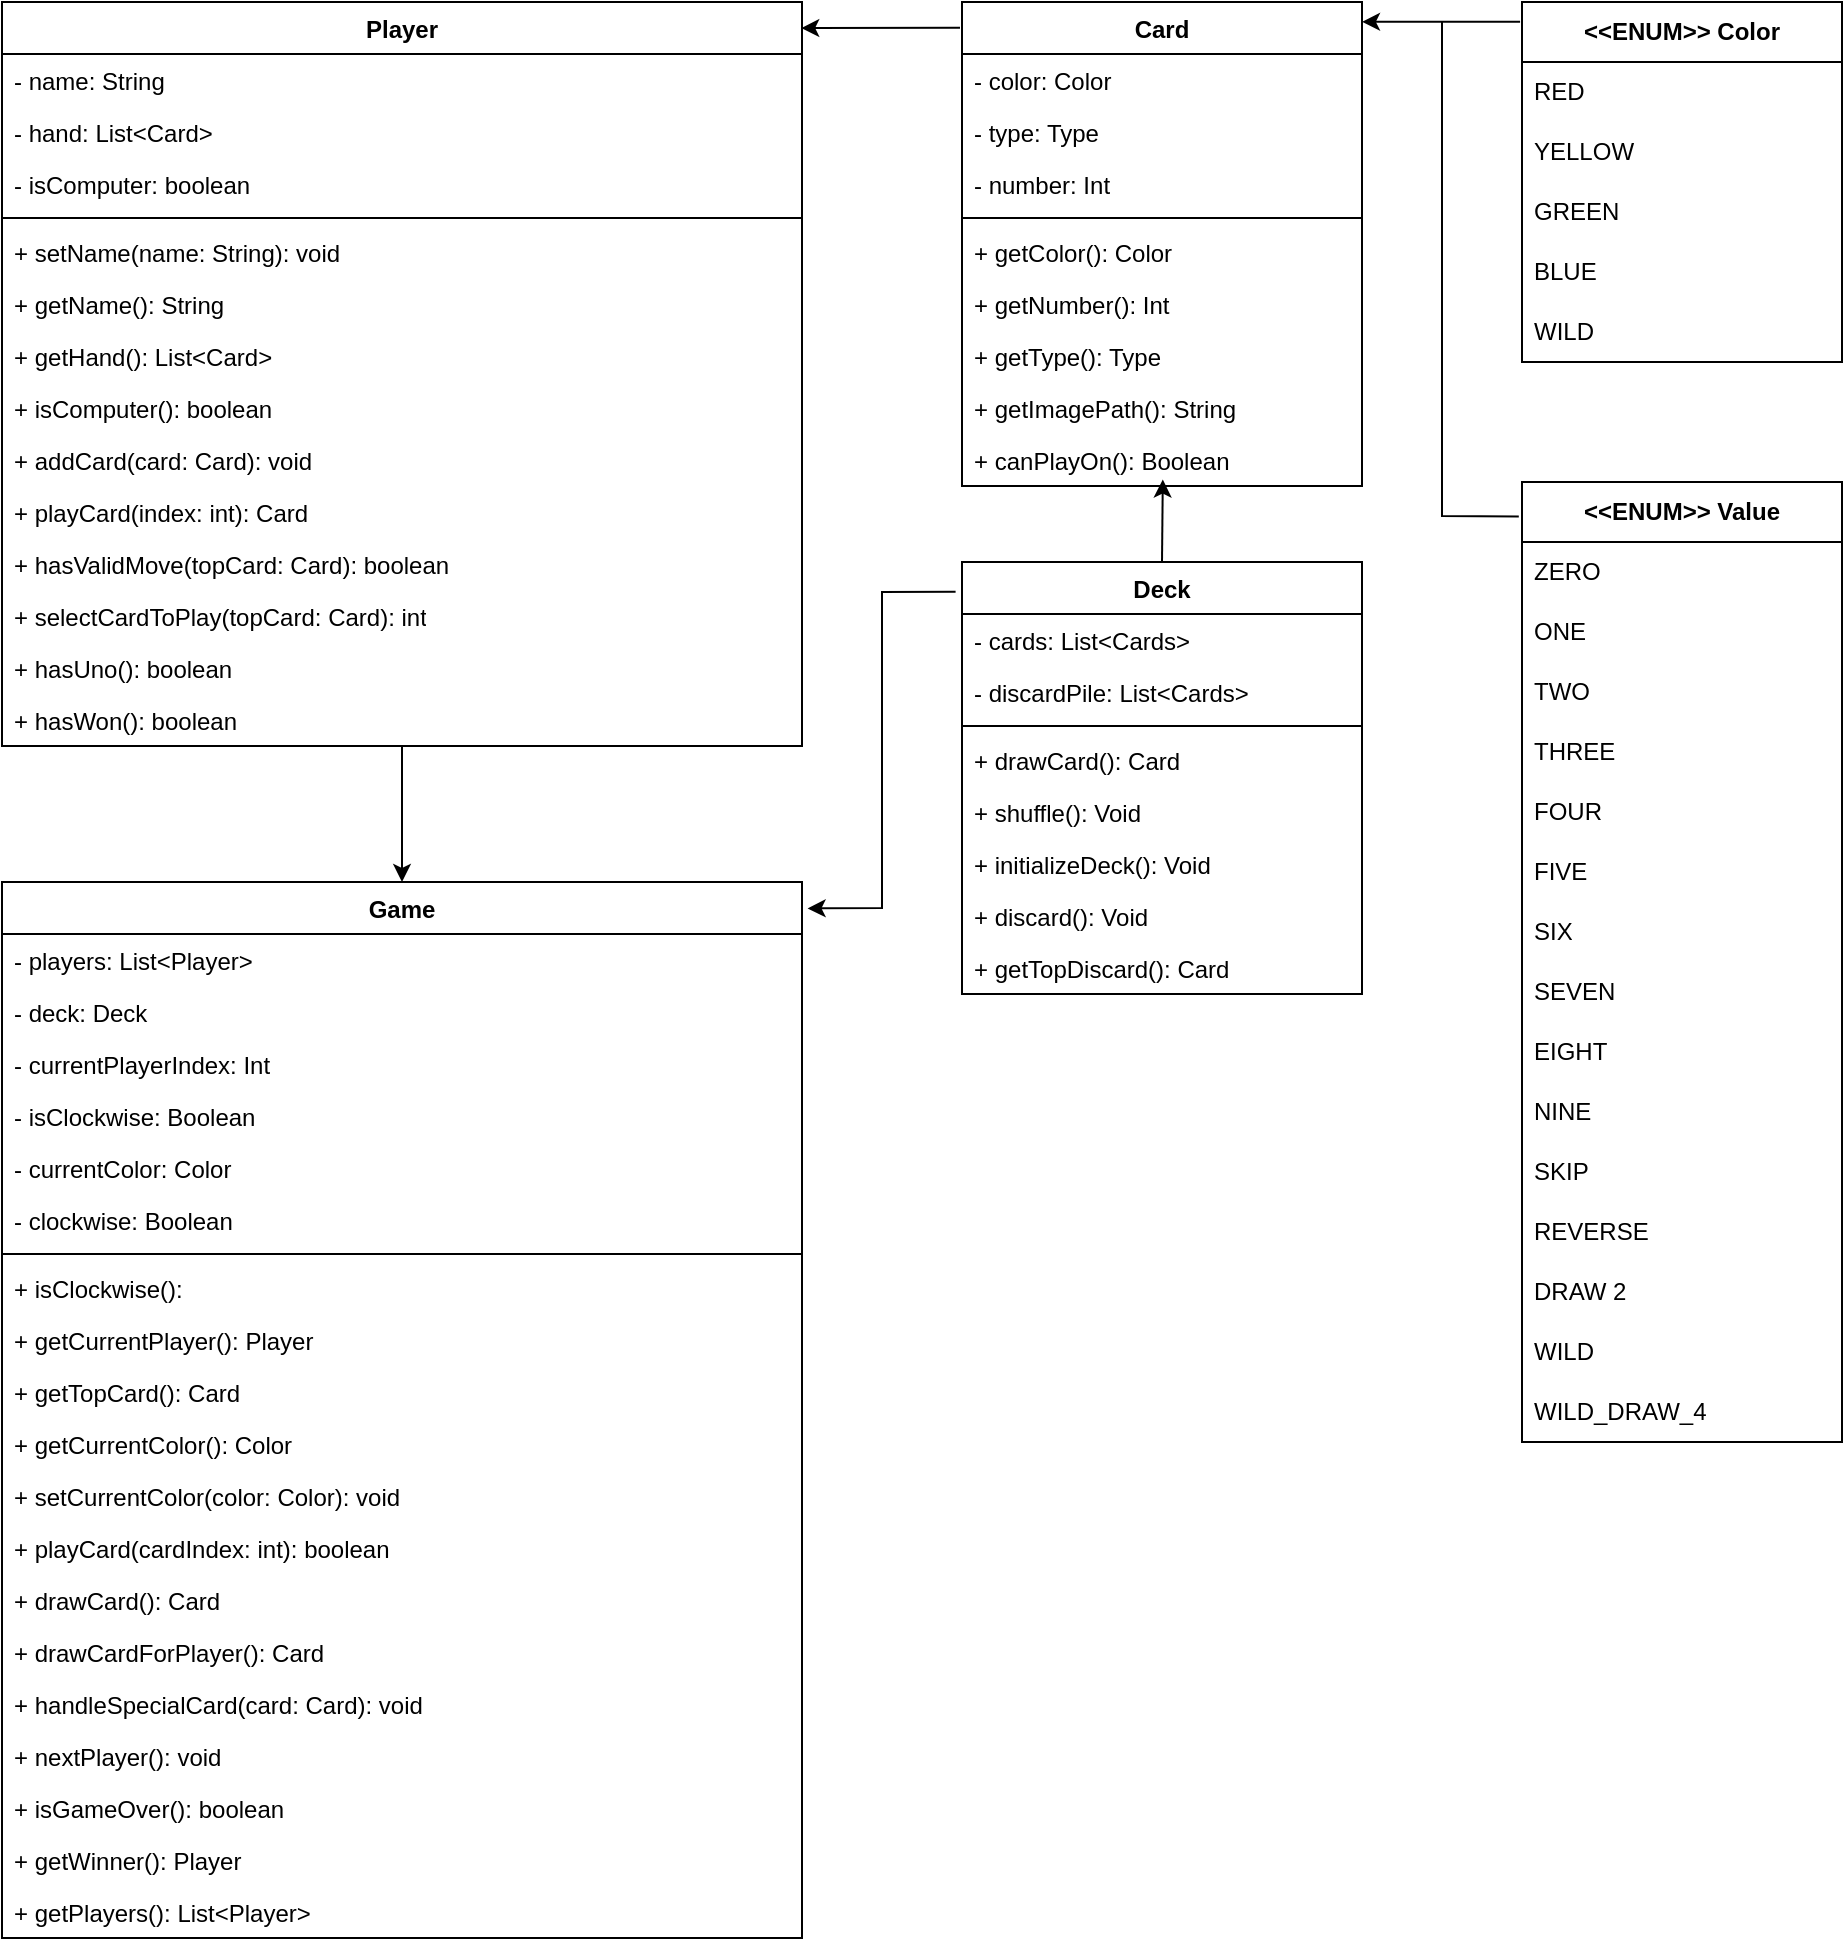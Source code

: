 <mxfile version="26.1.1" pages="3">
  <diagram id="PM1M5yoGT51Y3Ebb_BXk" name="Page-1">
    <mxGraphModel dx="1790" dy="987" grid="1" gridSize="10" guides="1" tooltips="1" connect="1" arrows="1" fold="1" page="1" pageScale="1" pageWidth="850" pageHeight="1100" math="0" shadow="0">
      <root>
        <mxCell id="0" />
        <mxCell id="1" parent="0" />
        <mxCell id="fbye5pEQfrxH1TPpXWmo-94" style="edgeStyle=orthogonalEdgeStyle;rounded=0;orthogonalLoop=1;jettySize=auto;html=1;entryX=0.5;entryY=0;entryDx=0;entryDy=0;" parent="1" source="fbye5pEQfrxH1TPpXWmo-10" target="fbye5pEQfrxH1TPpXWmo-70" edge="1">
          <mxGeometry relative="1" as="geometry" />
        </mxCell>
        <mxCell id="fbye5pEQfrxH1TPpXWmo-10" value="Player" style="swimlane;fontStyle=1;align=center;verticalAlign=top;childLayout=stackLayout;horizontal=1;startSize=26;horizontalStack=0;resizeParent=1;resizeParentMax=0;resizeLast=0;collapsible=1;marginBottom=0;whiteSpace=wrap;html=1;" parent="1" vertex="1">
          <mxGeometry x="40" y="40" width="400" height="372" as="geometry" />
        </mxCell>
        <mxCell id="fbye5pEQfrxH1TPpXWmo-11" value="- name: String" style="text;strokeColor=none;fillColor=none;align=left;verticalAlign=top;spacingLeft=4;spacingRight=4;overflow=hidden;rotatable=0;points=[[0,0.5],[1,0.5]];portConstraint=eastwest;whiteSpace=wrap;html=1;" parent="fbye5pEQfrxH1TPpXWmo-10" vertex="1">
          <mxGeometry y="26" width="400" height="26" as="geometry" />
        </mxCell>
        <mxCell id="fbye5pEQfrxH1TPpXWmo-14" value="- hand: List&amp;lt;Card&amp;gt;" style="text;strokeColor=none;fillColor=none;align=left;verticalAlign=top;spacingLeft=4;spacingRight=4;overflow=hidden;rotatable=0;points=[[0,0.5],[1,0.5]];portConstraint=eastwest;whiteSpace=wrap;html=1;" parent="fbye5pEQfrxH1TPpXWmo-10" vertex="1">
          <mxGeometry y="52" width="400" height="26" as="geometry" />
        </mxCell>
        <mxCell id="_mgVIyqVGf34UB2u_m_b-27" value="- isComputer: boolean" style="text;strokeColor=none;fillColor=none;align=left;verticalAlign=top;spacingLeft=4;spacingRight=4;overflow=hidden;rotatable=0;points=[[0,0.5],[1,0.5]];portConstraint=eastwest;whiteSpace=wrap;html=1;" vertex="1" parent="fbye5pEQfrxH1TPpXWmo-10">
          <mxGeometry y="78" width="400" height="26" as="geometry" />
        </mxCell>
        <mxCell id="fbye5pEQfrxH1TPpXWmo-12" value="" style="line;strokeWidth=1;fillColor=none;align=left;verticalAlign=middle;spacingTop=-1;spacingLeft=3;spacingRight=3;rotatable=0;labelPosition=right;points=[];portConstraint=eastwest;strokeColor=inherit;" parent="fbye5pEQfrxH1TPpXWmo-10" vertex="1">
          <mxGeometry y="104" width="400" height="8" as="geometry" />
        </mxCell>
        <mxCell id="fbye5pEQfrxH1TPpXWmo-13" value="+ setName(name: String): void" style="text;strokeColor=none;fillColor=none;align=left;verticalAlign=top;spacingLeft=4;spacingRight=4;overflow=hidden;rotatable=0;points=[[0,0.5],[1,0.5]];portConstraint=eastwest;whiteSpace=wrap;html=1;" parent="fbye5pEQfrxH1TPpXWmo-10" vertex="1">
          <mxGeometry y="112" width="400" height="26" as="geometry" />
        </mxCell>
        <mxCell id="fbye5pEQfrxH1TPpXWmo-15" value="+ getName(): String" style="text;strokeColor=none;fillColor=none;align=left;verticalAlign=top;spacingLeft=4;spacingRight=4;overflow=hidden;rotatable=0;points=[[0,0.5],[1,0.5]];portConstraint=eastwest;whiteSpace=wrap;html=1;" parent="fbye5pEQfrxH1TPpXWmo-10" vertex="1">
          <mxGeometry y="138" width="400" height="26" as="geometry" />
        </mxCell>
        <mxCell id="fbye5pEQfrxH1TPpXWmo-16" value="+ getHand(): List&amp;lt;Card&amp;gt;" style="text;strokeColor=none;fillColor=none;align=left;verticalAlign=top;spacingLeft=4;spacingRight=4;overflow=hidden;rotatable=0;points=[[0,0.5],[1,0.5]];portConstraint=eastwest;whiteSpace=wrap;html=1;" parent="fbye5pEQfrxH1TPpXWmo-10" vertex="1">
          <mxGeometry y="164" width="400" height="26" as="geometry" />
        </mxCell>
        <mxCell id="fbye5pEQfrxH1TPpXWmo-17" value="+ isComputer(): boolean" style="text;strokeColor=none;fillColor=none;align=left;verticalAlign=top;spacingLeft=4;spacingRight=4;overflow=hidden;rotatable=0;points=[[0,0.5],[1,0.5]];portConstraint=eastwest;whiteSpace=wrap;html=1;" parent="fbye5pEQfrxH1TPpXWmo-10" vertex="1">
          <mxGeometry y="190" width="400" height="26" as="geometry" />
        </mxCell>
        <mxCell id="_mgVIyqVGf34UB2u_m_b-28" value="+ addCard(card: Card): void" style="text;strokeColor=none;fillColor=none;align=left;verticalAlign=top;spacingLeft=4;spacingRight=4;overflow=hidden;rotatable=0;points=[[0,0.5],[1,0.5]];portConstraint=eastwest;whiteSpace=wrap;html=1;" vertex="1" parent="fbye5pEQfrxH1TPpXWmo-10">
          <mxGeometry y="216" width="400" height="26" as="geometry" />
        </mxCell>
        <mxCell id="_mgVIyqVGf34UB2u_m_b-29" value="+ playCard(index: int): Card" style="text;strokeColor=none;fillColor=none;align=left;verticalAlign=top;spacingLeft=4;spacingRight=4;overflow=hidden;rotatable=0;points=[[0,0.5],[1,0.5]];portConstraint=eastwest;whiteSpace=wrap;html=1;" vertex="1" parent="fbye5pEQfrxH1TPpXWmo-10">
          <mxGeometry y="242" width="400" height="26" as="geometry" />
        </mxCell>
        <mxCell id="_mgVIyqVGf34UB2u_m_b-30" value="+ hasValidMove(topCard: Card): boolean" style="text;strokeColor=none;fillColor=none;align=left;verticalAlign=top;spacingLeft=4;spacingRight=4;overflow=hidden;rotatable=0;points=[[0,0.5],[1,0.5]];portConstraint=eastwest;whiteSpace=wrap;html=1;" vertex="1" parent="fbye5pEQfrxH1TPpXWmo-10">
          <mxGeometry y="268" width="400" height="26" as="geometry" />
        </mxCell>
        <mxCell id="_mgVIyqVGf34UB2u_m_b-31" value="+ selectCardToPlay(topCard: Card): int" style="text;strokeColor=none;fillColor=none;align=left;verticalAlign=top;spacingLeft=4;spacingRight=4;overflow=hidden;rotatable=0;points=[[0,0.5],[1,0.5]];portConstraint=eastwest;whiteSpace=wrap;html=1;" vertex="1" parent="fbye5pEQfrxH1TPpXWmo-10">
          <mxGeometry y="294" width="400" height="26" as="geometry" />
        </mxCell>
        <mxCell id="_mgVIyqVGf34UB2u_m_b-32" value="+ hasUno(): boolean" style="text;strokeColor=none;fillColor=none;align=left;verticalAlign=top;spacingLeft=4;spacingRight=4;overflow=hidden;rotatable=0;points=[[0,0.5],[1,0.5]];portConstraint=eastwest;whiteSpace=wrap;html=1;" vertex="1" parent="fbye5pEQfrxH1TPpXWmo-10">
          <mxGeometry y="320" width="400" height="26" as="geometry" />
        </mxCell>
        <mxCell id="_mgVIyqVGf34UB2u_m_b-33" value="+ hasWon(): boolean" style="text;strokeColor=none;fillColor=none;align=left;verticalAlign=top;spacingLeft=4;spacingRight=4;overflow=hidden;rotatable=0;points=[[0,0.5],[1,0.5]];portConstraint=eastwest;whiteSpace=wrap;html=1;" vertex="1" parent="fbye5pEQfrxH1TPpXWmo-10">
          <mxGeometry y="346" width="400" height="26" as="geometry" />
        </mxCell>
        <mxCell id="fbye5pEQfrxH1TPpXWmo-23" value="Card" style="swimlane;fontStyle=1;align=center;verticalAlign=top;childLayout=stackLayout;horizontal=1;startSize=26;horizontalStack=0;resizeParent=1;resizeParentMax=0;resizeLast=0;collapsible=1;marginBottom=0;whiteSpace=wrap;html=1;" parent="1" vertex="1">
          <mxGeometry x="520" y="40" width="200" height="242" as="geometry" />
        </mxCell>
        <mxCell id="fbye5pEQfrxH1TPpXWmo-24" value="- color: Color" style="text;strokeColor=none;fillColor=none;align=left;verticalAlign=top;spacingLeft=4;spacingRight=4;overflow=hidden;rotatable=0;points=[[0,0.5],[1,0.5]];portConstraint=eastwest;whiteSpace=wrap;html=1;" parent="fbye5pEQfrxH1TPpXWmo-23" vertex="1">
          <mxGeometry y="26" width="200" height="26" as="geometry" />
        </mxCell>
        <mxCell id="_mgVIyqVGf34UB2u_m_b-6" value="- type: Type" style="text;strokeColor=none;fillColor=none;align=left;verticalAlign=top;spacingLeft=4;spacingRight=4;overflow=hidden;rotatable=0;points=[[0,0.5],[1,0.5]];portConstraint=eastwest;whiteSpace=wrap;html=1;" vertex="1" parent="fbye5pEQfrxH1TPpXWmo-23">
          <mxGeometry y="52" width="200" height="26" as="geometry" />
        </mxCell>
        <mxCell id="fbye5pEQfrxH1TPpXWmo-25" value="- number: Int" style="text;strokeColor=none;fillColor=none;align=left;verticalAlign=top;spacingLeft=4;spacingRight=4;overflow=hidden;rotatable=0;points=[[0,0.5],[1,0.5]];portConstraint=eastwest;whiteSpace=wrap;html=1;" parent="fbye5pEQfrxH1TPpXWmo-23" vertex="1">
          <mxGeometry y="78" width="200" height="26" as="geometry" />
        </mxCell>
        <mxCell id="fbye5pEQfrxH1TPpXWmo-26" value="" style="line;strokeWidth=1;fillColor=none;align=left;verticalAlign=middle;spacingTop=-1;spacingLeft=3;spacingRight=3;rotatable=0;labelPosition=right;points=[];portConstraint=eastwest;strokeColor=inherit;" parent="fbye5pEQfrxH1TPpXWmo-23" vertex="1">
          <mxGeometry y="104" width="200" height="8" as="geometry" />
        </mxCell>
        <mxCell id="fbye5pEQfrxH1TPpXWmo-27" value="+ getColor(): Color" style="text;strokeColor=none;fillColor=none;align=left;verticalAlign=top;spacingLeft=4;spacingRight=4;overflow=hidden;rotatable=0;points=[[0,0.5],[1,0.5]];portConstraint=eastwest;whiteSpace=wrap;html=1;" parent="fbye5pEQfrxH1TPpXWmo-23" vertex="1">
          <mxGeometry y="112" width="200" height="26" as="geometry" />
        </mxCell>
        <mxCell id="fbye5pEQfrxH1TPpXWmo-28" value="+ getNumber(): Int" style="text;strokeColor=none;fillColor=none;align=left;verticalAlign=top;spacingLeft=4;spacingRight=4;overflow=hidden;rotatable=0;points=[[0,0.5],[1,0.5]];portConstraint=eastwest;whiteSpace=wrap;html=1;" parent="fbye5pEQfrxH1TPpXWmo-23" vertex="1">
          <mxGeometry y="138" width="200" height="26" as="geometry" />
        </mxCell>
        <mxCell id="_mgVIyqVGf34UB2u_m_b-7" value="+ getType(): Type" style="text;strokeColor=none;fillColor=none;align=left;verticalAlign=top;spacingLeft=4;spacingRight=4;overflow=hidden;rotatable=0;points=[[0,0.5],[1,0.5]];portConstraint=eastwest;whiteSpace=wrap;html=1;" vertex="1" parent="fbye5pEQfrxH1TPpXWmo-23">
          <mxGeometry y="164" width="200" height="26" as="geometry" />
        </mxCell>
        <mxCell id="_mgVIyqVGf34UB2u_m_b-8" value="+ getImagePath(): String" style="text;strokeColor=none;fillColor=none;align=left;verticalAlign=top;spacingLeft=4;spacingRight=4;overflow=hidden;rotatable=0;points=[[0,0.5],[1,0.5]];portConstraint=eastwest;whiteSpace=wrap;html=1;" vertex="1" parent="fbye5pEQfrxH1TPpXWmo-23">
          <mxGeometry y="190" width="200" height="26" as="geometry" />
        </mxCell>
        <mxCell id="_mgVIyqVGf34UB2u_m_b-9" value="+ canPlayOn(): Boolean" style="text;strokeColor=none;fillColor=none;align=left;verticalAlign=top;spacingLeft=4;spacingRight=4;overflow=hidden;rotatable=0;points=[[0,0.5],[1,0.5]];portConstraint=eastwest;whiteSpace=wrap;html=1;" vertex="1" parent="fbye5pEQfrxH1TPpXWmo-23">
          <mxGeometry y="216" width="200" height="26" as="geometry" />
        </mxCell>
        <mxCell id="fbye5pEQfrxH1TPpXWmo-37" value="&lt;span style=&quot;font-weight: 700;&quot;&gt;&amp;lt;&amp;lt;ENUM&amp;gt;&amp;gt; Color&lt;/span&gt;" style="swimlane;fontStyle=0;childLayout=stackLayout;horizontal=1;startSize=30;horizontalStack=0;resizeParent=1;resizeParentMax=0;resizeLast=0;collapsible=1;marginBottom=0;whiteSpace=wrap;html=1;" parent="1" vertex="1">
          <mxGeometry x="800" y="40" width="160" height="180" as="geometry" />
        </mxCell>
        <mxCell id="fbye5pEQfrxH1TPpXWmo-38" value="RED" style="text;strokeColor=none;fillColor=none;align=left;verticalAlign=middle;spacingLeft=4;spacingRight=4;overflow=hidden;points=[[0,0.5],[1,0.5]];portConstraint=eastwest;rotatable=0;whiteSpace=wrap;html=1;" parent="fbye5pEQfrxH1TPpXWmo-37" vertex="1">
          <mxGeometry y="30" width="160" height="30" as="geometry" />
        </mxCell>
        <mxCell id="fbye5pEQfrxH1TPpXWmo-39" value="YELLOW" style="text;strokeColor=none;fillColor=none;align=left;verticalAlign=middle;spacingLeft=4;spacingRight=4;overflow=hidden;points=[[0,0.5],[1,0.5]];portConstraint=eastwest;rotatable=0;whiteSpace=wrap;html=1;" parent="fbye5pEQfrxH1TPpXWmo-37" vertex="1">
          <mxGeometry y="60" width="160" height="30" as="geometry" />
        </mxCell>
        <mxCell id="fbye5pEQfrxH1TPpXWmo-40" value="GREEN" style="text;strokeColor=none;fillColor=none;align=left;verticalAlign=middle;spacingLeft=4;spacingRight=4;overflow=hidden;points=[[0,0.5],[1,0.5]];portConstraint=eastwest;rotatable=0;whiteSpace=wrap;html=1;" parent="fbye5pEQfrxH1TPpXWmo-37" vertex="1">
          <mxGeometry y="90" width="160" height="30" as="geometry" />
        </mxCell>
        <mxCell id="fbye5pEQfrxH1TPpXWmo-41" value="BLUE" style="text;strokeColor=none;fillColor=none;align=left;verticalAlign=middle;spacingLeft=4;spacingRight=4;overflow=hidden;points=[[0,0.5],[1,0.5]];portConstraint=eastwest;rotatable=0;whiteSpace=wrap;html=1;" parent="fbye5pEQfrxH1TPpXWmo-37" vertex="1">
          <mxGeometry y="120" width="160" height="30" as="geometry" />
        </mxCell>
        <mxCell id="fbye5pEQfrxH1TPpXWmo-42" value="WILD" style="text;strokeColor=none;fillColor=none;align=left;verticalAlign=middle;spacingLeft=4;spacingRight=4;overflow=hidden;points=[[0,0.5],[1,0.5]];portConstraint=eastwest;rotatable=0;whiteSpace=wrap;html=1;" parent="fbye5pEQfrxH1TPpXWmo-37" vertex="1">
          <mxGeometry y="150" width="160" height="30" as="geometry" />
        </mxCell>
        <mxCell id="fbye5pEQfrxH1TPpXWmo-43" value="&lt;span style=&quot;font-weight: 700;&quot;&gt;&amp;lt;&amp;lt;ENUM&amp;gt;&amp;gt; Value&lt;/span&gt;" style="swimlane;fontStyle=0;childLayout=stackLayout;horizontal=1;startSize=30;horizontalStack=0;resizeParent=1;resizeParentMax=0;resizeLast=0;collapsible=1;marginBottom=0;whiteSpace=wrap;html=1;" parent="1" vertex="1">
          <mxGeometry x="800" y="280" width="160" height="480" as="geometry" />
        </mxCell>
        <mxCell id="fbye5pEQfrxH1TPpXWmo-44" value="ZERO" style="text;strokeColor=none;fillColor=none;align=left;verticalAlign=middle;spacingLeft=4;spacingRight=4;overflow=hidden;points=[[0,0.5],[1,0.5]];portConstraint=eastwest;rotatable=0;whiteSpace=wrap;html=1;" parent="fbye5pEQfrxH1TPpXWmo-43" vertex="1">
          <mxGeometry y="30" width="160" height="30" as="geometry" />
        </mxCell>
        <mxCell id="fbye5pEQfrxH1TPpXWmo-45" value="ONE" style="text;strokeColor=none;fillColor=none;align=left;verticalAlign=middle;spacingLeft=4;spacingRight=4;overflow=hidden;points=[[0,0.5],[1,0.5]];portConstraint=eastwest;rotatable=0;whiteSpace=wrap;html=1;" parent="fbye5pEQfrxH1TPpXWmo-43" vertex="1">
          <mxGeometry y="60" width="160" height="30" as="geometry" />
        </mxCell>
        <mxCell id="fbye5pEQfrxH1TPpXWmo-46" value="TWO" style="text;strokeColor=none;fillColor=none;align=left;verticalAlign=middle;spacingLeft=4;spacingRight=4;overflow=hidden;points=[[0,0.5],[1,0.5]];portConstraint=eastwest;rotatable=0;whiteSpace=wrap;html=1;" parent="fbye5pEQfrxH1TPpXWmo-43" vertex="1">
          <mxGeometry y="90" width="160" height="30" as="geometry" />
        </mxCell>
        <mxCell id="fbye5pEQfrxH1TPpXWmo-47" value="THREE" style="text;strokeColor=none;fillColor=none;align=left;verticalAlign=middle;spacingLeft=4;spacingRight=4;overflow=hidden;points=[[0,0.5],[1,0.5]];portConstraint=eastwest;rotatable=0;whiteSpace=wrap;html=1;" parent="fbye5pEQfrxH1TPpXWmo-43" vertex="1">
          <mxGeometry y="120" width="160" height="30" as="geometry" />
        </mxCell>
        <mxCell id="fbye5pEQfrxH1TPpXWmo-48" value="FOUR" style="text;strokeColor=none;fillColor=none;align=left;verticalAlign=middle;spacingLeft=4;spacingRight=4;overflow=hidden;points=[[0,0.5],[1,0.5]];portConstraint=eastwest;rotatable=0;whiteSpace=wrap;html=1;" parent="fbye5pEQfrxH1TPpXWmo-43" vertex="1">
          <mxGeometry y="150" width="160" height="30" as="geometry" />
        </mxCell>
        <mxCell id="fbye5pEQfrxH1TPpXWmo-49" value="FIVE" style="text;strokeColor=none;fillColor=none;align=left;verticalAlign=middle;spacingLeft=4;spacingRight=4;overflow=hidden;points=[[0,0.5],[1,0.5]];portConstraint=eastwest;rotatable=0;whiteSpace=wrap;html=1;" parent="fbye5pEQfrxH1TPpXWmo-43" vertex="1">
          <mxGeometry y="180" width="160" height="30" as="geometry" />
        </mxCell>
        <mxCell id="fbye5pEQfrxH1TPpXWmo-50" value="SIX" style="text;strokeColor=none;fillColor=none;align=left;verticalAlign=middle;spacingLeft=4;spacingRight=4;overflow=hidden;points=[[0,0.5],[1,0.5]];portConstraint=eastwest;rotatable=0;whiteSpace=wrap;html=1;" parent="fbye5pEQfrxH1TPpXWmo-43" vertex="1">
          <mxGeometry y="210" width="160" height="30" as="geometry" />
        </mxCell>
        <mxCell id="fbye5pEQfrxH1TPpXWmo-51" value="SEVEN" style="text;strokeColor=none;fillColor=none;align=left;verticalAlign=middle;spacingLeft=4;spacingRight=4;overflow=hidden;points=[[0,0.5],[1,0.5]];portConstraint=eastwest;rotatable=0;whiteSpace=wrap;html=1;" parent="fbye5pEQfrxH1TPpXWmo-43" vertex="1">
          <mxGeometry y="240" width="160" height="30" as="geometry" />
        </mxCell>
        <mxCell id="fbye5pEQfrxH1TPpXWmo-52" value="EIGHT" style="text;strokeColor=none;fillColor=none;align=left;verticalAlign=middle;spacingLeft=4;spacingRight=4;overflow=hidden;points=[[0,0.5],[1,0.5]];portConstraint=eastwest;rotatable=0;whiteSpace=wrap;html=1;" parent="fbye5pEQfrxH1TPpXWmo-43" vertex="1">
          <mxGeometry y="270" width="160" height="30" as="geometry" />
        </mxCell>
        <mxCell id="fbye5pEQfrxH1TPpXWmo-53" value="NINE" style="text;strokeColor=none;fillColor=none;align=left;verticalAlign=middle;spacingLeft=4;spacingRight=4;overflow=hidden;points=[[0,0.5],[1,0.5]];portConstraint=eastwest;rotatable=0;whiteSpace=wrap;html=1;" parent="fbye5pEQfrxH1TPpXWmo-43" vertex="1">
          <mxGeometry y="300" width="160" height="30" as="geometry" />
        </mxCell>
        <mxCell id="fbye5pEQfrxH1TPpXWmo-54" value="SKIP" style="text;strokeColor=none;fillColor=none;align=left;verticalAlign=middle;spacingLeft=4;spacingRight=4;overflow=hidden;points=[[0,0.5],[1,0.5]];portConstraint=eastwest;rotatable=0;whiteSpace=wrap;html=1;" parent="fbye5pEQfrxH1TPpXWmo-43" vertex="1">
          <mxGeometry y="330" width="160" height="30" as="geometry" />
        </mxCell>
        <mxCell id="fbye5pEQfrxH1TPpXWmo-55" value="REVERSE" style="text;strokeColor=none;fillColor=none;align=left;verticalAlign=middle;spacingLeft=4;spacingRight=4;overflow=hidden;points=[[0,0.5],[1,0.5]];portConstraint=eastwest;rotatable=0;whiteSpace=wrap;html=1;" parent="fbye5pEQfrxH1TPpXWmo-43" vertex="1">
          <mxGeometry y="360" width="160" height="30" as="geometry" />
        </mxCell>
        <mxCell id="fbye5pEQfrxH1TPpXWmo-56" value="DRAW 2" style="text;strokeColor=none;fillColor=none;align=left;verticalAlign=middle;spacingLeft=4;spacingRight=4;overflow=hidden;points=[[0,0.5],[1,0.5]];portConstraint=eastwest;rotatable=0;whiteSpace=wrap;html=1;" parent="fbye5pEQfrxH1TPpXWmo-43" vertex="1">
          <mxGeometry y="390" width="160" height="30" as="geometry" />
        </mxCell>
        <mxCell id="fbye5pEQfrxH1TPpXWmo-57" value="WILD" style="text;strokeColor=none;fillColor=none;align=left;verticalAlign=middle;spacingLeft=4;spacingRight=4;overflow=hidden;points=[[0,0.5],[1,0.5]];portConstraint=eastwest;rotatable=0;whiteSpace=wrap;html=1;" parent="fbye5pEQfrxH1TPpXWmo-43" vertex="1">
          <mxGeometry y="420" width="160" height="30" as="geometry" />
        </mxCell>
        <mxCell id="fbye5pEQfrxH1TPpXWmo-58" value="WILD_DRAW_4" style="text;strokeColor=none;fillColor=none;align=left;verticalAlign=middle;spacingLeft=4;spacingRight=4;overflow=hidden;points=[[0,0.5],[1,0.5]];portConstraint=eastwest;rotatable=0;whiteSpace=wrap;html=1;" parent="fbye5pEQfrxH1TPpXWmo-43" vertex="1">
          <mxGeometry y="450" width="160" height="30" as="geometry" />
        </mxCell>
        <mxCell id="fbye5pEQfrxH1TPpXWmo-60" value="Deck" style="swimlane;fontStyle=1;align=center;verticalAlign=top;childLayout=stackLayout;horizontal=1;startSize=26;horizontalStack=0;resizeParent=1;resizeParentMax=0;resizeLast=0;collapsible=1;marginBottom=0;whiteSpace=wrap;html=1;" parent="1" vertex="1">
          <mxGeometry x="520" y="320" width="200" height="216" as="geometry" />
        </mxCell>
        <mxCell id="_mgVIyqVGf34UB2u_m_b-10" value="- cards: List&amp;lt;Cards&amp;gt;" style="text;strokeColor=none;fillColor=none;align=left;verticalAlign=top;spacingLeft=4;spacingRight=4;overflow=hidden;rotatable=0;points=[[0,0.5],[1,0.5]];portConstraint=eastwest;whiteSpace=wrap;html=1;" vertex="1" parent="fbye5pEQfrxH1TPpXWmo-60">
          <mxGeometry y="26" width="200" height="26" as="geometry" />
        </mxCell>
        <mxCell id="fbye5pEQfrxH1TPpXWmo-61" value="- discardPile: List&amp;lt;Cards&amp;gt;" style="text;strokeColor=none;fillColor=none;align=left;verticalAlign=top;spacingLeft=4;spacingRight=4;overflow=hidden;rotatable=0;points=[[0,0.5],[1,0.5]];portConstraint=eastwest;whiteSpace=wrap;html=1;" parent="fbye5pEQfrxH1TPpXWmo-60" vertex="1">
          <mxGeometry y="52" width="200" height="26" as="geometry" />
        </mxCell>
        <mxCell id="fbye5pEQfrxH1TPpXWmo-63" value="" style="line;strokeWidth=1;fillColor=none;align=left;verticalAlign=middle;spacingTop=-1;spacingLeft=3;spacingRight=3;rotatable=0;labelPosition=right;points=[];portConstraint=eastwest;strokeColor=inherit;" parent="fbye5pEQfrxH1TPpXWmo-60" vertex="1">
          <mxGeometry y="78" width="200" height="8" as="geometry" />
        </mxCell>
        <mxCell id="fbye5pEQfrxH1TPpXWmo-64" value="+ drawCard(): Card" style="text;strokeColor=none;fillColor=none;align=left;verticalAlign=top;spacingLeft=4;spacingRight=4;overflow=hidden;rotatable=0;points=[[0,0.5],[1,0.5]];portConstraint=eastwest;whiteSpace=wrap;html=1;" parent="fbye5pEQfrxH1TPpXWmo-60" vertex="1">
          <mxGeometry y="86" width="200" height="26" as="geometry" />
        </mxCell>
        <mxCell id="fbye5pEQfrxH1TPpXWmo-65" value="+ shuffle(): Void" style="text;strokeColor=none;fillColor=none;align=left;verticalAlign=top;spacingLeft=4;spacingRight=4;overflow=hidden;rotatable=0;points=[[0,0.5],[1,0.5]];portConstraint=eastwest;whiteSpace=wrap;html=1;" parent="fbye5pEQfrxH1TPpXWmo-60" vertex="1">
          <mxGeometry y="112" width="200" height="26" as="geometry" />
        </mxCell>
        <mxCell id="fbye5pEQfrxH1TPpXWmo-69" value="+ initializeDeck(): Void" style="text;strokeColor=none;fillColor=none;align=left;verticalAlign=top;spacingLeft=4;spacingRight=4;overflow=hidden;rotatable=0;points=[[0,0.5],[1,0.5]];portConstraint=eastwest;whiteSpace=wrap;html=1;" parent="fbye5pEQfrxH1TPpXWmo-60" vertex="1">
          <mxGeometry y="138" width="200" height="26" as="geometry" />
        </mxCell>
        <mxCell id="_mgVIyqVGf34UB2u_m_b-11" value="+ discard(): Void" style="text;strokeColor=none;fillColor=none;align=left;verticalAlign=top;spacingLeft=4;spacingRight=4;overflow=hidden;rotatable=0;points=[[0,0.5],[1,0.5]];portConstraint=eastwest;whiteSpace=wrap;html=1;" vertex="1" parent="fbye5pEQfrxH1TPpXWmo-60">
          <mxGeometry y="164" width="200" height="26" as="geometry" />
        </mxCell>
        <mxCell id="_mgVIyqVGf34UB2u_m_b-12" value="+ getTopDiscard(): Card" style="text;strokeColor=none;fillColor=none;align=left;verticalAlign=top;spacingLeft=4;spacingRight=4;overflow=hidden;rotatable=0;points=[[0,0.5],[1,0.5]];portConstraint=eastwest;whiteSpace=wrap;html=1;" vertex="1" parent="fbye5pEQfrxH1TPpXWmo-60">
          <mxGeometry y="190" width="200" height="26" as="geometry" />
        </mxCell>
        <mxCell id="fbye5pEQfrxH1TPpXWmo-70" value="Game" style="swimlane;fontStyle=1;align=center;verticalAlign=top;childLayout=stackLayout;horizontal=1;startSize=26;horizontalStack=0;resizeParent=1;resizeParentMax=0;resizeLast=0;collapsible=1;marginBottom=0;whiteSpace=wrap;html=1;" parent="1" vertex="1">
          <mxGeometry x="40" y="480" width="400" height="528" as="geometry" />
        </mxCell>
        <mxCell id="fbye5pEQfrxH1TPpXWmo-71" value="- players: List&amp;lt;Player&amp;gt;" style="text;strokeColor=none;fillColor=none;align=left;verticalAlign=top;spacingLeft=4;spacingRight=4;overflow=hidden;rotatable=0;points=[[0,0.5],[1,0.5]];portConstraint=eastwest;whiteSpace=wrap;html=1;" parent="fbye5pEQfrxH1TPpXWmo-70" vertex="1">
          <mxGeometry y="26" width="400" height="26" as="geometry" />
        </mxCell>
        <mxCell id="fbye5pEQfrxH1TPpXWmo-83" value="- deck: Deck" style="text;strokeColor=none;fillColor=none;align=left;verticalAlign=top;spacingLeft=4;spacingRight=4;overflow=hidden;rotatable=0;points=[[0,0.5],[1,0.5]];portConstraint=eastwest;whiteSpace=wrap;html=1;" parent="fbye5pEQfrxH1TPpXWmo-70" vertex="1">
          <mxGeometry y="52" width="400" height="26" as="geometry" />
        </mxCell>
        <mxCell id="_mgVIyqVGf34UB2u_m_b-14" value="- currentPlayerIndex: Int" style="text;strokeColor=none;fillColor=none;align=left;verticalAlign=top;spacingLeft=4;spacingRight=4;overflow=hidden;rotatable=0;points=[[0,0.5],[1,0.5]];portConstraint=eastwest;whiteSpace=wrap;html=1;" vertex="1" parent="fbye5pEQfrxH1TPpXWmo-70">
          <mxGeometry y="78" width="400" height="26" as="geometry" />
        </mxCell>
        <mxCell id="_mgVIyqVGf34UB2u_m_b-13" value="- isClockwise: Boolean" style="text;strokeColor=none;fillColor=none;align=left;verticalAlign=top;spacingLeft=4;spacingRight=4;overflow=hidden;rotatable=0;points=[[0,0.5],[1,0.5]];portConstraint=eastwest;whiteSpace=wrap;html=1;" vertex="1" parent="fbye5pEQfrxH1TPpXWmo-70">
          <mxGeometry y="104" width="400" height="26" as="geometry" />
        </mxCell>
        <mxCell id="_mgVIyqVGf34UB2u_m_b-16" value="- currentColor: Color" style="text;strokeColor=none;fillColor=none;align=left;verticalAlign=top;spacingLeft=4;spacingRight=4;overflow=hidden;rotatable=0;points=[[0,0.5],[1,0.5]];portConstraint=eastwest;whiteSpace=wrap;html=1;" vertex="1" parent="fbye5pEQfrxH1TPpXWmo-70">
          <mxGeometry y="130" width="400" height="26" as="geometry" />
        </mxCell>
        <mxCell id="_mgVIyqVGf34UB2u_m_b-17" value="- clockwise: Boolean" style="text;strokeColor=none;fillColor=none;align=left;verticalAlign=top;spacingLeft=4;spacingRight=4;overflow=hidden;rotatable=0;points=[[0,0.5],[1,0.5]];portConstraint=eastwest;whiteSpace=wrap;html=1;" vertex="1" parent="fbye5pEQfrxH1TPpXWmo-70">
          <mxGeometry y="156" width="400" height="26" as="geometry" />
        </mxCell>
        <mxCell id="fbye5pEQfrxH1TPpXWmo-72" value="" style="line;strokeWidth=1;fillColor=none;align=left;verticalAlign=middle;spacingTop=-1;spacingLeft=3;spacingRight=3;rotatable=0;labelPosition=right;points=[];portConstraint=eastwest;strokeColor=inherit;" parent="fbye5pEQfrxH1TPpXWmo-70" vertex="1">
          <mxGeometry y="182" width="400" height="8" as="geometry" />
        </mxCell>
        <mxCell id="fbye5pEQfrxH1TPpXWmo-73" value="+ isClockwise():" style="text;strokeColor=none;fillColor=none;align=left;verticalAlign=top;spacingLeft=4;spacingRight=4;overflow=hidden;rotatable=0;points=[[0,0.5],[1,0.5]];portConstraint=eastwest;whiteSpace=wrap;html=1;" parent="fbye5pEQfrxH1TPpXWmo-70" vertex="1">
          <mxGeometry y="190" width="400" height="26" as="geometry" />
        </mxCell>
        <mxCell id="fbye5pEQfrxH1TPpXWmo-74" value="+ getCurrentPlayer(): Player" style="text;strokeColor=none;fillColor=none;align=left;verticalAlign=top;spacingLeft=4;spacingRight=4;overflow=hidden;rotatable=0;points=[[0,0.5],[1,0.5]];portConstraint=eastwest;whiteSpace=wrap;html=1;" parent="fbye5pEQfrxH1TPpXWmo-70" vertex="1">
          <mxGeometry y="216" width="400" height="26" as="geometry" />
        </mxCell>
        <mxCell id="fbye5pEQfrxH1TPpXWmo-75" value="+&amp;nbsp;getTopCard(): Card" style="text;strokeColor=none;fillColor=none;align=left;verticalAlign=top;spacingLeft=4;spacingRight=4;overflow=hidden;rotatable=0;points=[[0,0.5],[1,0.5]];portConstraint=eastwest;whiteSpace=wrap;html=1;" parent="fbye5pEQfrxH1TPpXWmo-70" vertex="1">
          <mxGeometry y="242" width="400" height="26" as="geometry" />
        </mxCell>
        <mxCell id="fbye5pEQfrxH1TPpXWmo-85" value="+&amp;nbsp;getCurrentColor(): Color" style="text;strokeColor=none;fillColor=none;align=left;verticalAlign=top;spacingLeft=4;spacingRight=4;overflow=hidden;rotatable=0;points=[[0,0.5],[1,0.5]];portConstraint=eastwest;whiteSpace=wrap;html=1;" parent="fbye5pEQfrxH1TPpXWmo-70" vertex="1">
          <mxGeometry y="268" width="400" height="26" as="geometry" />
        </mxCell>
        <mxCell id="_mgVIyqVGf34UB2u_m_b-18" value="+ setCurrentColor(color: Color): void" style="text;strokeColor=none;fillColor=none;align=left;verticalAlign=top;spacingLeft=4;spacingRight=4;overflow=hidden;rotatable=0;points=[[0,0.5],[1,0.5]];portConstraint=eastwest;whiteSpace=wrap;html=1;" vertex="1" parent="fbye5pEQfrxH1TPpXWmo-70">
          <mxGeometry y="294" width="400" height="26" as="geometry" />
        </mxCell>
        <mxCell id="_mgVIyqVGf34UB2u_m_b-19" value="+&amp;nbsp;playCard(cardIndex: int): boolean" style="text;strokeColor=none;fillColor=none;align=left;verticalAlign=top;spacingLeft=4;spacingRight=4;overflow=hidden;rotatable=0;points=[[0,0.5],[1,0.5]];portConstraint=eastwest;whiteSpace=wrap;html=1;" vertex="1" parent="fbye5pEQfrxH1TPpXWmo-70">
          <mxGeometry y="320" width="400" height="26" as="geometry" />
        </mxCell>
        <mxCell id="_mgVIyqVGf34UB2u_m_b-20" value="+&amp;nbsp;drawCard(): Card" style="text;strokeColor=none;fillColor=none;align=left;verticalAlign=top;spacingLeft=4;spacingRight=4;overflow=hidden;rotatable=0;points=[[0,0.5],[1,0.5]];portConstraint=eastwest;whiteSpace=wrap;html=1;" vertex="1" parent="fbye5pEQfrxH1TPpXWmo-70">
          <mxGeometry y="346" width="400" height="26" as="geometry" />
        </mxCell>
        <mxCell id="_mgVIyqVGf34UB2u_m_b-21" value="+&amp;nbsp;drawCardForPlayer(): Card" style="text;strokeColor=none;fillColor=none;align=left;verticalAlign=top;spacingLeft=4;spacingRight=4;overflow=hidden;rotatable=0;points=[[0,0.5],[1,0.5]];portConstraint=eastwest;whiteSpace=wrap;html=1;" vertex="1" parent="fbye5pEQfrxH1TPpXWmo-70">
          <mxGeometry y="372" width="400" height="26" as="geometry" />
        </mxCell>
        <mxCell id="_mgVIyqVGf34UB2u_m_b-22" value="+&amp;nbsp;handleSpecialCard(card: Card): void" style="text;strokeColor=none;fillColor=none;align=left;verticalAlign=top;spacingLeft=4;spacingRight=4;overflow=hidden;rotatable=0;points=[[0,0.5],[1,0.5]];portConstraint=eastwest;whiteSpace=wrap;html=1;" vertex="1" parent="fbye5pEQfrxH1TPpXWmo-70">
          <mxGeometry y="398" width="400" height="26" as="geometry" />
        </mxCell>
        <mxCell id="_mgVIyqVGf34UB2u_m_b-23" value="+&amp;nbsp;nextPlayer(): void" style="text;strokeColor=none;fillColor=none;align=left;verticalAlign=top;spacingLeft=4;spacingRight=4;overflow=hidden;rotatable=0;points=[[0,0.5],[1,0.5]];portConstraint=eastwest;whiteSpace=wrap;html=1;" vertex="1" parent="fbye5pEQfrxH1TPpXWmo-70">
          <mxGeometry y="424" width="400" height="26" as="geometry" />
        </mxCell>
        <mxCell id="_mgVIyqVGf34UB2u_m_b-24" value="+&amp;nbsp;isGameOver(): boolean" style="text;strokeColor=none;fillColor=none;align=left;verticalAlign=top;spacingLeft=4;spacingRight=4;overflow=hidden;rotatable=0;points=[[0,0.5],[1,0.5]];portConstraint=eastwest;whiteSpace=wrap;html=1;" vertex="1" parent="fbye5pEQfrxH1TPpXWmo-70">
          <mxGeometry y="450" width="400" height="26" as="geometry" />
        </mxCell>
        <mxCell id="_mgVIyqVGf34UB2u_m_b-25" value="+&amp;nbsp;getWinner(): Player" style="text;strokeColor=none;fillColor=none;align=left;verticalAlign=top;spacingLeft=4;spacingRight=4;overflow=hidden;rotatable=0;points=[[0,0.5],[1,0.5]];portConstraint=eastwest;whiteSpace=wrap;html=1;" vertex="1" parent="fbye5pEQfrxH1TPpXWmo-70">
          <mxGeometry y="476" width="400" height="26" as="geometry" />
        </mxCell>
        <mxCell id="_mgVIyqVGf34UB2u_m_b-26" value="+&amp;nbsp;getPlayers(): List&amp;lt;Player&amp;gt;" style="text;strokeColor=none;fillColor=none;align=left;verticalAlign=top;spacingLeft=4;spacingRight=4;overflow=hidden;rotatable=0;points=[[0,0.5],[1,0.5]];portConstraint=eastwest;whiteSpace=wrap;html=1;" vertex="1" parent="fbye5pEQfrxH1TPpXWmo-70">
          <mxGeometry y="502" width="400" height="26" as="geometry" />
        </mxCell>
        <mxCell id="_mgVIyqVGf34UB2u_m_b-35" value="" style="endArrow=classic;html=1;rounded=0;entryX=0.502;entryY=0.876;entryDx=0;entryDy=0;entryPerimeter=0;exitX=0.5;exitY=0;exitDx=0;exitDy=0;" edge="1" parent="1" source="fbye5pEQfrxH1TPpXWmo-60" target="_mgVIyqVGf34UB2u_m_b-9">
          <mxGeometry width="50" height="50" relative="1" as="geometry">
            <mxPoint x="600" y="480" as="sourcePoint" />
            <mxPoint x="650" y="430" as="targetPoint" />
          </mxGeometry>
        </mxCell>
        <mxCell id="_mgVIyqVGf34UB2u_m_b-36" value="" style="endArrow=classic;html=1;rounded=0;exitX=-0.016;exitY=0.069;exitDx=0;exitDy=0;exitPerimeter=0;entryX=1.007;entryY=0.025;entryDx=0;entryDy=0;entryPerimeter=0;" edge="1" parent="1" source="fbye5pEQfrxH1TPpXWmo-60" target="fbye5pEQfrxH1TPpXWmo-70">
          <mxGeometry width="50" height="50" relative="1" as="geometry">
            <mxPoint x="580" y="600" as="sourcePoint" />
            <mxPoint x="240" y="440" as="targetPoint" />
            <Array as="points">
              <mxPoint x="480" y="335" />
              <mxPoint x="480" y="493" />
            </Array>
          </mxGeometry>
        </mxCell>
        <mxCell id="_mgVIyqVGf34UB2u_m_b-37" value="" style="endArrow=classic;html=1;rounded=0;entryX=1;entryY=0.041;entryDx=0;entryDy=0;entryPerimeter=0;exitX=-0.006;exitY=0.055;exitDx=0;exitDy=0;exitPerimeter=0;" edge="1" parent="1" source="fbye5pEQfrxH1TPpXWmo-37" target="fbye5pEQfrxH1TPpXWmo-23">
          <mxGeometry width="50" height="50" relative="1" as="geometry">
            <mxPoint x="580" y="470" as="sourcePoint" />
            <mxPoint x="630" y="420" as="targetPoint" />
          </mxGeometry>
        </mxCell>
        <mxCell id="_mgVIyqVGf34UB2u_m_b-39" value="" style="endArrow=none;html=1;rounded=0;exitX=-0.01;exitY=0.036;exitDx=0;exitDy=0;exitPerimeter=0;" edge="1" parent="1" source="fbye5pEQfrxH1TPpXWmo-43">
          <mxGeometry width="50" height="50" relative="1" as="geometry">
            <mxPoint x="710" y="220" as="sourcePoint" />
            <mxPoint x="760" y="50" as="targetPoint" />
            <Array as="points">
              <mxPoint x="760" y="297" />
            </Array>
          </mxGeometry>
        </mxCell>
        <mxCell id="_mgVIyqVGf34UB2u_m_b-40" value="" style="endArrow=classic;html=1;rounded=0;entryX=0.999;entryY=0.035;entryDx=0;entryDy=0;entryPerimeter=0;exitX=-0.005;exitY=0.053;exitDx=0;exitDy=0;exitPerimeter=0;" edge="1" parent="1" source="fbye5pEQfrxH1TPpXWmo-23" target="fbye5pEQfrxH1TPpXWmo-10">
          <mxGeometry width="50" height="50" relative="1" as="geometry">
            <mxPoint x="580" y="420" as="sourcePoint" />
            <mxPoint x="630" y="370" as="targetPoint" />
          </mxGeometry>
        </mxCell>
      </root>
    </mxGraphModel>
  </diagram>
  <diagram id="flRKh9VBUicH950egI4a" name="ClassDiagram v0">
    <mxGraphModel dx="2216" dy="735" grid="1" gridSize="10" guides="1" tooltips="1" connect="1" arrows="1" fold="1" page="1" pageScale="1" pageWidth="850" pageHeight="1100" math="0" shadow="0">
      <root>
        <mxCell id="0" />
        <mxCell id="1" parent="0" />
        <mxCell id="MtT6pq_V1fy2IheRciYZ-1" value="MainApplication" style="swimlane;fontStyle=1;align=center;verticalAlign=top;childLayout=stackLayout;horizontal=1;startSize=26;horizontalStack=0;resizeParent=1;resizeParentMax=0;resizeLast=0;collapsible=1;marginBottom=0;whiteSpace=wrap;html=1;" parent="1" vertex="1">
          <mxGeometry x="60" y="60" width="160" height="86" as="geometry" />
        </mxCell>
        <mxCell id="MtT6pq_V1fy2IheRciYZ-2" value="+ field: type" style="text;strokeColor=none;fillColor=none;align=left;verticalAlign=top;spacingLeft=4;spacingRight=4;overflow=hidden;rotatable=0;points=[[0,0.5],[1,0.5]];portConstraint=eastwest;whiteSpace=wrap;html=1;" parent="MtT6pq_V1fy2IheRciYZ-1" vertex="1">
          <mxGeometry y="26" width="160" height="26" as="geometry" />
        </mxCell>
        <mxCell id="MtT6pq_V1fy2IheRciYZ-3" value="" style="line;strokeWidth=1;fillColor=none;align=left;verticalAlign=middle;spacingTop=-1;spacingLeft=3;spacingRight=3;rotatable=0;labelPosition=right;points=[];portConstraint=eastwest;strokeColor=inherit;" parent="MtT6pq_V1fy2IheRciYZ-1" vertex="1">
          <mxGeometry y="52" width="160" height="8" as="geometry" />
        </mxCell>
        <mxCell id="MtT6pq_V1fy2IheRciYZ-4" value="+ method(type): type" style="text;strokeColor=none;fillColor=none;align=left;verticalAlign=top;spacingLeft=4;spacingRight=4;overflow=hidden;rotatable=0;points=[[0,0.5],[1,0.5]];portConstraint=eastwest;whiteSpace=wrap;html=1;" parent="MtT6pq_V1fy2IheRciYZ-1" vertex="1">
          <mxGeometry y="60" width="160" height="26" as="geometry" />
        </mxCell>
        <mxCell id="CDCP9WsWGF-S5RHZ66cM-1" value="Primary Classes" style="swimlane;fontStyle=0;childLayout=stackLayout;horizontal=1;startSize=30;horizontalStack=0;resizeParent=1;resizeParentMax=0;resizeLast=0;collapsible=1;marginBottom=0;whiteSpace=wrap;html=1;" parent="1" vertex="1">
          <mxGeometry x="670" y="223" width="140" height="420" as="geometry" />
        </mxCell>
        <mxCell id="CDCP9WsWGF-S5RHZ66cM-2" value="MainApplication" style="text;strokeColor=none;fillColor=none;align=left;verticalAlign=middle;spacingLeft=4;spacingRight=4;overflow=hidden;points=[[0,0.5],[1,0.5]];portConstraint=eastwest;rotatable=0;whiteSpace=wrap;html=1;" parent="CDCP9WsWGF-S5RHZ66cM-1" vertex="1">
          <mxGeometry y="30" width="140" height="30" as="geometry" />
        </mxCell>
        <mxCell id="CDCP9WsWGF-S5RHZ66cM-3" value="MainController" style="text;strokeColor=none;fillColor=none;align=left;verticalAlign=middle;spacingLeft=4;spacingRight=4;overflow=hidden;points=[[0,0.5],[1,0.5]];portConstraint=eastwest;rotatable=0;whiteSpace=wrap;html=1;" parent="CDCP9WsWGF-S5RHZ66cM-1" vertex="1">
          <mxGeometry y="60" width="140" height="30" as="geometry" />
        </mxCell>
        <mxCell id="CDCP9WsWGF-S5RHZ66cM-4" value="Database ORM" style="text;strokeColor=none;fillColor=none;align=left;verticalAlign=middle;spacingLeft=4;spacingRight=4;overflow=hidden;points=[[0,0.5],[1,0.5]];portConstraint=eastwest;rotatable=0;whiteSpace=wrap;html=1;" parent="CDCP9WsWGF-S5RHZ66cM-1" vertex="1">
          <mxGeometry y="90" width="140" height="30" as="geometry" />
        </mxCell>
        <mxCell id="CDCP9WsWGF-S5RHZ66cM-5" value="Styler" style="text;strokeColor=none;fillColor=none;align=left;verticalAlign=middle;spacingLeft=4;spacingRight=4;overflow=hidden;points=[[0,0.5],[1,0.5]];portConstraint=eastwest;rotatable=0;whiteSpace=wrap;html=1;" parent="CDCP9WsWGF-S5RHZ66cM-1" vertex="1">
          <mxGeometry y="120" width="140" height="30" as="geometry" />
        </mxCell>
        <mxCell id="CDCP9WsWGF-S5RHZ66cM-6" value="GameController" style="text;strokeColor=none;fillColor=none;align=left;verticalAlign=middle;spacingLeft=4;spacingRight=4;overflow=hidden;points=[[0,0.5],[1,0.5]];portConstraint=eastwest;rotatable=0;whiteSpace=wrap;html=1;" parent="CDCP9WsWGF-S5RHZ66cM-1" vertex="1">
          <mxGeometry y="150" width="140" height="30" as="geometry" />
        </mxCell>
        <mxCell id="CDCP9WsWGF-S5RHZ66cM-7" value="MediaController" style="text;strokeColor=none;fillColor=none;align=left;verticalAlign=middle;spacingLeft=4;spacingRight=4;overflow=hidden;points=[[0,0.5],[1,0.5]];portConstraint=eastwest;rotatable=0;whiteSpace=wrap;html=1;" parent="CDCP9WsWGF-S5RHZ66cM-1" vertex="1">
          <mxGeometry y="180" width="140" height="30" as="geometry" />
        </mxCell>
        <mxCell id="CDCP9WsWGF-S5RHZ66cM-8" value="UserBuilder" style="text;strokeColor=none;fillColor=none;align=left;verticalAlign=middle;spacingLeft=4;spacingRight=4;overflow=hidden;points=[[0,0.5],[1,0.5]];portConstraint=eastwest;rotatable=0;whiteSpace=wrap;html=1;" parent="CDCP9WsWGF-S5RHZ66cM-1" vertex="1">
          <mxGeometry y="210" width="140" height="30" as="geometry" />
        </mxCell>
        <mxCell id="CDCP9WsWGF-S5RHZ66cM-9" value="PlayerBuilder" style="text;strokeColor=none;fillColor=none;align=left;verticalAlign=middle;spacingLeft=4;spacingRight=4;overflow=hidden;points=[[0,0.5],[1,0.5]];portConstraint=eastwest;rotatable=0;whiteSpace=wrap;html=1;" parent="CDCP9WsWGF-S5RHZ66cM-1" vertex="1">
          <mxGeometry y="240" width="140" height="30" as="geometry" />
        </mxCell>
        <mxCell id="CDCP9WsWGF-S5RHZ66cM-10" value="MediaProxy" style="text;strokeColor=none;fillColor=none;align=left;verticalAlign=middle;spacingLeft=4;spacingRight=4;overflow=hidden;points=[[0,0.5],[1,0.5]];portConstraint=eastwest;rotatable=0;whiteSpace=wrap;html=1;" parent="CDCP9WsWGF-S5RHZ66cM-1" vertex="1">
          <mxGeometry y="270" width="140" height="30" as="geometry" />
        </mxCell>
        <mxCell id="CDCP9WsWGF-S5RHZ66cM-11" value="Player" style="text;strokeColor=none;fillColor=none;align=left;verticalAlign=middle;spacingLeft=4;spacingRight=4;overflow=hidden;points=[[0,0.5],[1,0.5]];portConstraint=eastwest;rotatable=0;whiteSpace=wrap;html=1;" parent="CDCP9WsWGF-S5RHZ66cM-1" vertex="1">
          <mxGeometry y="300" width="140" height="30" as="geometry" />
        </mxCell>
        <mxCell id="CDCP9WsWGF-S5RHZ66cM-12" value="Game" style="text;strokeColor=none;fillColor=none;align=left;verticalAlign=middle;spacingLeft=4;spacingRight=4;overflow=hidden;points=[[0,0.5],[1,0.5]];portConstraint=eastwest;rotatable=0;whiteSpace=wrap;html=1;" parent="CDCP9WsWGF-S5RHZ66cM-1" vertex="1">
          <mxGeometry y="330" width="140" height="30" as="geometry" />
        </mxCell>
        <mxCell id="CDCP9WsWGF-S5RHZ66cM-13" value="UITheme" style="text;strokeColor=none;fillColor=none;align=left;verticalAlign=middle;spacingLeft=4;spacingRight=4;overflow=hidden;points=[[0,0.5],[1,0.5]];portConstraint=eastwest;rotatable=0;whiteSpace=wrap;html=1;" parent="CDCP9WsWGF-S5RHZ66cM-1" vertex="1">
          <mxGeometry y="360" width="140" height="30" as="geometry" />
        </mxCell>
        <mxCell id="CDCP9WsWGF-S5RHZ66cM-14" value="Settings" style="text;strokeColor=none;fillColor=none;align=left;verticalAlign=middle;spacingLeft=4;spacingRight=4;overflow=hidden;points=[[0,0.5],[1,0.5]];portConstraint=eastwest;rotatable=0;whiteSpace=wrap;html=1;" parent="CDCP9WsWGF-S5RHZ66cM-1" vertex="1">
          <mxGeometry y="390" width="140" height="30" as="geometry" />
        </mxCell>
        <mxCell id="CDCP9WsWGF-S5RHZ66cM-15" value="Game-Specific Classes" style="swimlane;fontStyle=0;childLayout=stackLayout;horizontal=1;startSize=30;horizontalStack=0;resizeParent=1;resizeParentMax=0;resizeLast=0;collapsible=1;marginBottom=0;whiteSpace=wrap;html=1;" parent="1" vertex="1">
          <mxGeometry x="660" y="20" width="160" height="150" as="geometry" />
        </mxCell>
        <mxCell id="CDCP9WsWGF-S5RHZ66cM-16" value="Deck" style="text;strokeColor=none;fillColor=none;align=left;verticalAlign=middle;spacingLeft=4;spacingRight=4;overflow=hidden;points=[[0,0.5],[1,0.5]];portConstraint=eastwest;rotatable=0;whiteSpace=wrap;html=1;" parent="CDCP9WsWGF-S5RHZ66cM-15" vertex="1">
          <mxGeometry y="30" width="160" height="30" as="geometry" />
        </mxCell>
        <mxCell id="CDCP9WsWGF-S5RHZ66cM-17" value="Card" style="text;strokeColor=none;fillColor=none;align=left;verticalAlign=middle;spacingLeft=4;spacingRight=4;overflow=hidden;points=[[0,0.5],[1,0.5]];portConstraint=eastwest;rotatable=0;whiteSpace=wrap;html=1;" parent="CDCP9WsWGF-S5RHZ66cM-15" vertex="1">
          <mxGeometry y="60" width="160" height="30" as="geometry" />
        </mxCell>
        <mxCell id="CDCP9WsWGF-S5RHZ66cM-18" value="Leaderboard" style="text;strokeColor=none;fillColor=none;align=left;verticalAlign=middle;spacingLeft=4;spacingRight=4;overflow=hidden;points=[[0,0.5],[1,0.5]];portConstraint=eastwest;rotatable=0;whiteSpace=wrap;html=1;" parent="CDCP9WsWGF-S5RHZ66cM-15" vertex="1">
          <mxGeometry y="90" width="160" height="30" as="geometry" />
        </mxCell>
        <mxCell id="CDCP9WsWGF-S5RHZ66cM-19" value="GameMode" style="text;strokeColor=none;fillColor=none;align=left;verticalAlign=middle;spacingLeft=4;spacingRight=4;overflow=hidden;points=[[0,0.5],[1,0.5]];portConstraint=eastwest;rotatable=0;whiteSpace=wrap;html=1;" parent="CDCP9WsWGF-S5RHZ66cM-15" vertex="1">
          <mxGeometry y="120" width="160" height="30" as="geometry" />
        </mxCell>
        <mxCell id="CDCP9WsWGF-S5RHZ66cM-20" value="MainController" style="swimlane;fontStyle=1;align=center;verticalAlign=top;childLayout=stackLayout;horizontal=1;startSize=26;horizontalStack=0;resizeParent=1;resizeParentMax=0;resizeLast=0;collapsible=1;marginBottom=0;whiteSpace=wrap;html=1;" parent="1" vertex="1">
          <mxGeometry x="60" y="170" width="160" height="86" as="geometry" />
        </mxCell>
        <mxCell id="CDCP9WsWGF-S5RHZ66cM-21" value="+ field: type" style="text;strokeColor=none;fillColor=none;align=left;verticalAlign=top;spacingLeft=4;spacingRight=4;overflow=hidden;rotatable=0;points=[[0,0.5],[1,0.5]];portConstraint=eastwest;whiteSpace=wrap;html=1;" parent="CDCP9WsWGF-S5RHZ66cM-20" vertex="1">
          <mxGeometry y="26" width="160" height="26" as="geometry" />
        </mxCell>
        <mxCell id="CDCP9WsWGF-S5RHZ66cM-22" value="" style="line;strokeWidth=1;fillColor=none;align=left;verticalAlign=middle;spacingTop=-1;spacingLeft=3;spacingRight=3;rotatable=0;labelPosition=right;points=[];portConstraint=eastwest;strokeColor=inherit;" parent="CDCP9WsWGF-S5RHZ66cM-20" vertex="1">
          <mxGeometry y="52" width="160" height="8" as="geometry" />
        </mxCell>
        <mxCell id="CDCP9WsWGF-S5RHZ66cM-23" value="+ method(type): type" style="text;strokeColor=none;fillColor=none;align=left;verticalAlign=top;spacingLeft=4;spacingRight=4;overflow=hidden;rotatable=0;points=[[0,0.5],[1,0.5]];portConstraint=eastwest;whiteSpace=wrap;html=1;" parent="CDCP9WsWGF-S5RHZ66cM-20" vertex="1">
          <mxGeometry y="60" width="160" height="26" as="geometry" />
        </mxCell>
        <mxCell id="CDCP9WsWGF-S5RHZ66cM-24" value="DatabaseManager" style="swimlane;fontStyle=1;align=center;verticalAlign=top;childLayout=stackLayout;horizontal=1;startSize=26;horizontalStack=0;resizeParent=1;resizeParentMax=0;resizeLast=0;collapsible=1;marginBottom=0;whiteSpace=wrap;html=1;" parent="1" vertex="1">
          <mxGeometry x="60" y="280" width="160" height="86" as="geometry" />
        </mxCell>
        <mxCell id="CDCP9WsWGF-S5RHZ66cM-25" value="+ field: type" style="text;strokeColor=none;fillColor=none;align=left;verticalAlign=top;spacingLeft=4;spacingRight=4;overflow=hidden;rotatable=0;points=[[0,0.5],[1,0.5]];portConstraint=eastwest;whiteSpace=wrap;html=1;" parent="CDCP9WsWGF-S5RHZ66cM-24" vertex="1">
          <mxGeometry y="26" width="160" height="26" as="geometry" />
        </mxCell>
        <mxCell id="CDCP9WsWGF-S5RHZ66cM-26" value="" style="line;strokeWidth=1;fillColor=none;align=left;verticalAlign=middle;spacingTop=-1;spacingLeft=3;spacingRight=3;rotatable=0;labelPosition=right;points=[];portConstraint=eastwest;strokeColor=inherit;" parent="CDCP9WsWGF-S5RHZ66cM-24" vertex="1">
          <mxGeometry y="52" width="160" height="8" as="geometry" />
        </mxCell>
        <mxCell id="CDCP9WsWGF-S5RHZ66cM-27" value="+ method(type): type" style="text;strokeColor=none;fillColor=none;align=left;verticalAlign=top;spacingLeft=4;spacingRight=4;overflow=hidden;rotatable=0;points=[[0,0.5],[1,0.5]];portConstraint=eastwest;whiteSpace=wrap;html=1;" parent="CDCP9WsWGF-S5RHZ66cM-24" vertex="1">
          <mxGeometry y="60" width="160" height="26" as="geometry" />
        </mxCell>
        <mxCell id="CDCP9WsWGF-S5RHZ66cM-28" value="Styler" style="swimlane;fontStyle=1;align=center;verticalAlign=top;childLayout=stackLayout;horizontal=1;startSize=26;horizontalStack=0;resizeParent=1;resizeParentMax=0;resizeLast=0;collapsible=1;marginBottom=0;whiteSpace=wrap;html=1;" parent="1" vertex="1">
          <mxGeometry x="60" y="390" width="160" height="86" as="geometry" />
        </mxCell>
        <mxCell id="CDCP9WsWGF-S5RHZ66cM-29" value="+ field: type" style="text;strokeColor=none;fillColor=none;align=left;verticalAlign=top;spacingLeft=4;spacingRight=4;overflow=hidden;rotatable=0;points=[[0,0.5],[1,0.5]];portConstraint=eastwest;whiteSpace=wrap;html=1;" parent="CDCP9WsWGF-S5RHZ66cM-28" vertex="1">
          <mxGeometry y="26" width="160" height="26" as="geometry" />
        </mxCell>
        <mxCell id="CDCP9WsWGF-S5RHZ66cM-30" value="" style="line;strokeWidth=1;fillColor=none;align=left;verticalAlign=middle;spacingTop=-1;spacingLeft=3;spacingRight=3;rotatable=0;labelPosition=right;points=[];portConstraint=eastwest;strokeColor=inherit;" parent="CDCP9WsWGF-S5RHZ66cM-28" vertex="1">
          <mxGeometry y="52" width="160" height="8" as="geometry" />
        </mxCell>
        <mxCell id="CDCP9WsWGF-S5RHZ66cM-31" value="+ method(type): type" style="text;strokeColor=none;fillColor=none;align=left;verticalAlign=top;spacingLeft=4;spacingRight=4;overflow=hidden;rotatable=0;points=[[0,0.5],[1,0.5]];portConstraint=eastwest;whiteSpace=wrap;html=1;" parent="CDCP9WsWGF-S5RHZ66cM-28" vertex="1">
          <mxGeometry y="60" width="160" height="26" as="geometry" />
        </mxCell>
        <mxCell id="CDCP9WsWGF-S5RHZ66cM-32" value="GameController" style="swimlane;fontStyle=1;align=center;verticalAlign=top;childLayout=stackLayout;horizontal=1;startSize=26;horizontalStack=0;resizeParent=1;resizeParentMax=0;resizeLast=0;collapsible=1;marginBottom=0;whiteSpace=wrap;html=1;" parent="1" vertex="1">
          <mxGeometry x="60" y="507" width="160" height="86" as="geometry" />
        </mxCell>
        <mxCell id="CDCP9WsWGF-S5RHZ66cM-33" value="+ field: type" style="text;strokeColor=none;fillColor=none;align=left;verticalAlign=top;spacingLeft=4;spacingRight=4;overflow=hidden;rotatable=0;points=[[0,0.5],[1,0.5]];portConstraint=eastwest;whiteSpace=wrap;html=1;" parent="CDCP9WsWGF-S5RHZ66cM-32" vertex="1">
          <mxGeometry y="26" width="160" height="26" as="geometry" />
        </mxCell>
        <mxCell id="CDCP9WsWGF-S5RHZ66cM-34" value="" style="line;strokeWidth=1;fillColor=none;align=left;verticalAlign=middle;spacingTop=-1;spacingLeft=3;spacingRight=3;rotatable=0;labelPosition=right;points=[];portConstraint=eastwest;strokeColor=inherit;" parent="CDCP9WsWGF-S5RHZ66cM-32" vertex="1">
          <mxGeometry y="52" width="160" height="8" as="geometry" />
        </mxCell>
        <mxCell id="CDCP9WsWGF-S5RHZ66cM-35" value="+ method(type): type" style="text;strokeColor=none;fillColor=none;align=left;verticalAlign=top;spacingLeft=4;spacingRight=4;overflow=hidden;rotatable=0;points=[[0,0.5],[1,0.5]];portConstraint=eastwest;whiteSpace=wrap;html=1;" parent="CDCP9WsWGF-S5RHZ66cM-32" vertex="1">
          <mxGeometry y="60" width="160" height="26" as="geometry" />
        </mxCell>
        <mxCell id="CDCP9WsWGF-S5RHZ66cM-36" value="Media Controller" style="swimlane;fontStyle=1;align=center;verticalAlign=top;childLayout=stackLayout;horizontal=1;startSize=26;horizontalStack=0;resizeParent=1;resizeParentMax=0;resizeLast=0;collapsible=1;marginBottom=0;whiteSpace=wrap;html=1;" parent="1" vertex="1">
          <mxGeometry x="60" y="620" width="160" height="86" as="geometry" />
        </mxCell>
        <mxCell id="CDCP9WsWGF-S5RHZ66cM-37" value="+ field: type" style="text;strokeColor=none;fillColor=none;align=left;verticalAlign=top;spacingLeft=4;spacingRight=4;overflow=hidden;rotatable=0;points=[[0,0.5],[1,0.5]];portConstraint=eastwest;whiteSpace=wrap;html=1;" parent="CDCP9WsWGF-S5RHZ66cM-36" vertex="1">
          <mxGeometry y="26" width="160" height="26" as="geometry" />
        </mxCell>
        <mxCell id="CDCP9WsWGF-S5RHZ66cM-38" value="" style="line;strokeWidth=1;fillColor=none;align=left;verticalAlign=middle;spacingTop=-1;spacingLeft=3;spacingRight=3;rotatable=0;labelPosition=right;points=[];portConstraint=eastwest;strokeColor=inherit;" parent="CDCP9WsWGF-S5RHZ66cM-36" vertex="1">
          <mxGeometry y="52" width="160" height="8" as="geometry" />
        </mxCell>
        <mxCell id="CDCP9WsWGF-S5RHZ66cM-39" value="+ method(type): type" style="text;strokeColor=none;fillColor=none;align=left;verticalAlign=top;spacingLeft=4;spacingRight=4;overflow=hidden;rotatable=0;points=[[0,0.5],[1,0.5]];portConstraint=eastwest;whiteSpace=wrap;html=1;" parent="CDCP9WsWGF-S5RHZ66cM-36" vertex="1">
          <mxGeometry y="60" width="160" height="26" as="geometry" />
        </mxCell>
        <mxCell id="CDCP9WsWGF-S5RHZ66cM-40" value="UserBuilder" style="swimlane;fontStyle=1;align=center;verticalAlign=top;childLayout=stackLayout;horizontal=1;startSize=26;horizontalStack=0;resizeParent=1;resizeParentMax=0;resizeLast=0;collapsible=1;marginBottom=0;whiteSpace=wrap;html=1;" parent="1" vertex="1">
          <mxGeometry x="60" y="740" width="160" height="86" as="geometry" />
        </mxCell>
        <mxCell id="CDCP9WsWGF-S5RHZ66cM-41" value="+ field: type" style="text;strokeColor=none;fillColor=none;align=left;verticalAlign=top;spacingLeft=4;spacingRight=4;overflow=hidden;rotatable=0;points=[[0,0.5],[1,0.5]];portConstraint=eastwest;whiteSpace=wrap;html=1;" parent="CDCP9WsWGF-S5RHZ66cM-40" vertex="1">
          <mxGeometry y="26" width="160" height="26" as="geometry" />
        </mxCell>
        <mxCell id="CDCP9WsWGF-S5RHZ66cM-42" value="" style="line;strokeWidth=1;fillColor=none;align=left;verticalAlign=middle;spacingTop=-1;spacingLeft=3;spacingRight=3;rotatable=0;labelPosition=right;points=[];portConstraint=eastwest;strokeColor=inherit;" parent="CDCP9WsWGF-S5RHZ66cM-40" vertex="1">
          <mxGeometry y="52" width="160" height="8" as="geometry" />
        </mxCell>
        <mxCell id="CDCP9WsWGF-S5RHZ66cM-43" value="+ method(type): type" style="text;strokeColor=none;fillColor=none;align=left;verticalAlign=top;spacingLeft=4;spacingRight=4;overflow=hidden;rotatable=0;points=[[0,0.5],[1,0.5]];portConstraint=eastwest;whiteSpace=wrap;html=1;" parent="CDCP9WsWGF-S5RHZ66cM-40" vertex="1">
          <mxGeometry y="60" width="160" height="26" as="geometry" />
        </mxCell>
        <mxCell id="CDCP9WsWGF-S5RHZ66cM-44" value="PlayerBuilder" style="swimlane;fontStyle=1;align=center;verticalAlign=top;childLayout=stackLayout;horizontal=1;startSize=26;horizontalStack=0;resizeParent=1;resizeParentMax=0;resizeLast=0;collapsible=1;marginBottom=0;whiteSpace=wrap;html=1;" parent="1" vertex="1">
          <mxGeometry x="60" y="850" width="160" height="86" as="geometry" />
        </mxCell>
        <mxCell id="CDCP9WsWGF-S5RHZ66cM-45" value="+ field: type" style="text;strokeColor=none;fillColor=none;align=left;verticalAlign=top;spacingLeft=4;spacingRight=4;overflow=hidden;rotatable=0;points=[[0,0.5],[1,0.5]];portConstraint=eastwest;whiteSpace=wrap;html=1;" parent="CDCP9WsWGF-S5RHZ66cM-44" vertex="1">
          <mxGeometry y="26" width="160" height="26" as="geometry" />
        </mxCell>
        <mxCell id="CDCP9WsWGF-S5RHZ66cM-46" value="" style="line;strokeWidth=1;fillColor=none;align=left;verticalAlign=middle;spacingTop=-1;spacingLeft=3;spacingRight=3;rotatable=0;labelPosition=right;points=[];portConstraint=eastwest;strokeColor=inherit;" parent="CDCP9WsWGF-S5RHZ66cM-44" vertex="1">
          <mxGeometry y="52" width="160" height="8" as="geometry" />
        </mxCell>
        <mxCell id="CDCP9WsWGF-S5RHZ66cM-47" value="+ method(type): type" style="text;strokeColor=none;fillColor=none;align=left;verticalAlign=top;spacingLeft=4;spacingRight=4;overflow=hidden;rotatable=0;points=[[0,0.5],[1,0.5]];portConstraint=eastwest;whiteSpace=wrap;html=1;" parent="CDCP9WsWGF-S5RHZ66cM-44" vertex="1">
          <mxGeometry y="60" width="160" height="26" as="geometry" />
        </mxCell>
        <mxCell id="CDCP9WsWGF-S5RHZ66cM-48" value="MediaProxy" style="swimlane;fontStyle=1;align=center;verticalAlign=top;childLayout=stackLayout;horizontal=1;startSize=26;horizontalStack=0;resizeParent=1;resizeParentMax=0;resizeLast=0;collapsible=1;marginBottom=0;whiteSpace=wrap;html=1;" parent="1" vertex="1">
          <mxGeometry x="60" y="960" width="160" height="86" as="geometry" />
        </mxCell>
        <mxCell id="CDCP9WsWGF-S5RHZ66cM-49" value="+ field: type" style="text;strokeColor=none;fillColor=none;align=left;verticalAlign=top;spacingLeft=4;spacingRight=4;overflow=hidden;rotatable=0;points=[[0,0.5],[1,0.5]];portConstraint=eastwest;whiteSpace=wrap;html=1;" parent="CDCP9WsWGF-S5RHZ66cM-48" vertex="1">
          <mxGeometry y="26" width="160" height="26" as="geometry" />
        </mxCell>
        <mxCell id="CDCP9WsWGF-S5RHZ66cM-50" value="" style="line;strokeWidth=1;fillColor=none;align=left;verticalAlign=middle;spacingTop=-1;spacingLeft=3;spacingRight=3;rotatable=0;labelPosition=right;points=[];portConstraint=eastwest;strokeColor=inherit;" parent="CDCP9WsWGF-S5RHZ66cM-48" vertex="1">
          <mxGeometry y="52" width="160" height="8" as="geometry" />
        </mxCell>
        <mxCell id="CDCP9WsWGF-S5RHZ66cM-51" value="+ method(type): type" style="text;strokeColor=none;fillColor=none;align=left;verticalAlign=top;spacingLeft=4;spacingRight=4;overflow=hidden;rotatable=0;points=[[0,0.5],[1,0.5]];portConstraint=eastwest;whiteSpace=wrap;html=1;" parent="CDCP9WsWGF-S5RHZ66cM-48" vertex="1">
          <mxGeometry y="60" width="160" height="26" as="geometry" />
        </mxCell>
        <mxCell id="CDCP9WsWGF-S5RHZ66cM-52" value="Player" style="swimlane;fontStyle=1;align=center;verticalAlign=top;childLayout=stackLayout;horizontal=1;startSize=26;horizontalStack=0;resizeParent=1;resizeParentMax=0;resizeLast=0;collapsible=1;marginBottom=0;whiteSpace=wrap;html=1;" parent="1" vertex="1">
          <mxGeometry x="280" y="60" width="160" height="86" as="geometry" />
        </mxCell>
        <mxCell id="CDCP9WsWGF-S5RHZ66cM-53" value="+ field: type" style="text;strokeColor=none;fillColor=none;align=left;verticalAlign=top;spacingLeft=4;spacingRight=4;overflow=hidden;rotatable=0;points=[[0,0.5],[1,0.5]];portConstraint=eastwest;whiteSpace=wrap;html=1;" parent="CDCP9WsWGF-S5RHZ66cM-52" vertex="1">
          <mxGeometry y="26" width="160" height="26" as="geometry" />
        </mxCell>
        <mxCell id="CDCP9WsWGF-S5RHZ66cM-54" value="" style="line;strokeWidth=1;fillColor=none;align=left;verticalAlign=middle;spacingTop=-1;spacingLeft=3;spacingRight=3;rotatable=0;labelPosition=right;points=[];portConstraint=eastwest;strokeColor=inherit;" parent="CDCP9WsWGF-S5RHZ66cM-52" vertex="1">
          <mxGeometry y="52" width="160" height="8" as="geometry" />
        </mxCell>
        <mxCell id="CDCP9WsWGF-S5RHZ66cM-55" value="+ method(type): type" style="text;strokeColor=none;fillColor=none;align=left;verticalAlign=top;spacingLeft=4;spacingRight=4;overflow=hidden;rotatable=0;points=[[0,0.5],[1,0.5]];portConstraint=eastwest;whiteSpace=wrap;html=1;" parent="CDCP9WsWGF-S5RHZ66cM-52" vertex="1">
          <mxGeometry y="60" width="160" height="26" as="geometry" />
        </mxCell>
        <mxCell id="CDCP9WsWGF-S5RHZ66cM-56" value="Game" style="swimlane;fontStyle=1;align=center;verticalAlign=top;childLayout=stackLayout;horizontal=1;startSize=26;horizontalStack=0;resizeParent=1;resizeParentMax=0;resizeLast=0;collapsible=1;marginBottom=0;whiteSpace=wrap;html=1;" parent="1" vertex="1">
          <mxGeometry x="280" y="170" width="160" height="86" as="geometry" />
        </mxCell>
        <mxCell id="CDCP9WsWGF-S5RHZ66cM-57" value="+ field: type" style="text;strokeColor=none;fillColor=none;align=left;verticalAlign=top;spacingLeft=4;spacingRight=4;overflow=hidden;rotatable=0;points=[[0,0.5],[1,0.5]];portConstraint=eastwest;whiteSpace=wrap;html=1;" parent="CDCP9WsWGF-S5RHZ66cM-56" vertex="1">
          <mxGeometry y="26" width="160" height="26" as="geometry" />
        </mxCell>
        <mxCell id="CDCP9WsWGF-S5RHZ66cM-58" value="" style="line;strokeWidth=1;fillColor=none;align=left;verticalAlign=middle;spacingTop=-1;spacingLeft=3;spacingRight=3;rotatable=0;labelPosition=right;points=[];portConstraint=eastwest;strokeColor=inherit;" parent="CDCP9WsWGF-S5RHZ66cM-56" vertex="1">
          <mxGeometry y="52" width="160" height="8" as="geometry" />
        </mxCell>
        <mxCell id="CDCP9WsWGF-S5RHZ66cM-59" value="+ method(type): type" style="text;strokeColor=none;fillColor=none;align=left;verticalAlign=top;spacingLeft=4;spacingRight=4;overflow=hidden;rotatable=0;points=[[0,0.5],[1,0.5]];portConstraint=eastwest;whiteSpace=wrap;html=1;" parent="CDCP9WsWGF-S5RHZ66cM-56" vertex="1">
          <mxGeometry y="60" width="160" height="26" as="geometry" />
        </mxCell>
        <mxCell id="CDCP9WsWGF-S5RHZ66cM-60" value="GameBuilder" style="swimlane;fontStyle=1;align=center;verticalAlign=top;childLayout=stackLayout;horizontal=1;startSize=26;horizontalStack=0;resizeParent=1;resizeParentMax=0;resizeLast=0;collapsible=1;marginBottom=0;whiteSpace=wrap;html=1;" parent="1" vertex="1">
          <mxGeometry x="280" y="280" width="160" height="86" as="geometry" />
        </mxCell>
        <mxCell id="CDCP9WsWGF-S5RHZ66cM-61" value="+ field: type" style="text;strokeColor=none;fillColor=none;align=left;verticalAlign=top;spacingLeft=4;spacingRight=4;overflow=hidden;rotatable=0;points=[[0,0.5],[1,0.5]];portConstraint=eastwest;whiteSpace=wrap;html=1;" parent="CDCP9WsWGF-S5RHZ66cM-60" vertex="1">
          <mxGeometry y="26" width="160" height="26" as="geometry" />
        </mxCell>
        <mxCell id="CDCP9WsWGF-S5RHZ66cM-62" value="" style="line;strokeWidth=1;fillColor=none;align=left;verticalAlign=middle;spacingTop=-1;spacingLeft=3;spacingRight=3;rotatable=0;labelPosition=right;points=[];portConstraint=eastwest;strokeColor=inherit;" parent="CDCP9WsWGF-S5RHZ66cM-60" vertex="1">
          <mxGeometry y="52" width="160" height="8" as="geometry" />
        </mxCell>
        <mxCell id="CDCP9WsWGF-S5RHZ66cM-63" value="+ method(type): type" style="text;strokeColor=none;fillColor=none;align=left;verticalAlign=top;spacingLeft=4;spacingRight=4;overflow=hidden;rotatable=0;points=[[0,0.5],[1,0.5]];portConstraint=eastwest;whiteSpace=wrap;html=1;" parent="CDCP9WsWGF-S5RHZ66cM-60" vertex="1">
          <mxGeometry y="60" width="160" height="26" as="geometry" />
        </mxCell>
        <mxCell id="CDCP9WsWGF-S5RHZ66cM-64" value="UITheme" style="swimlane;fontStyle=1;align=center;verticalAlign=top;childLayout=stackLayout;horizontal=1;startSize=26;horizontalStack=0;resizeParent=1;resizeParentMax=0;resizeLast=0;collapsible=1;marginBottom=0;whiteSpace=wrap;html=1;" parent="1" vertex="1">
          <mxGeometry x="280" y="390" width="160" height="86" as="geometry" />
        </mxCell>
        <mxCell id="CDCP9WsWGF-S5RHZ66cM-65" value="+ field: type" style="text;strokeColor=none;fillColor=none;align=left;verticalAlign=top;spacingLeft=4;spacingRight=4;overflow=hidden;rotatable=0;points=[[0,0.5],[1,0.5]];portConstraint=eastwest;whiteSpace=wrap;html=1;" parent="CDCP9WsWGF-S5RHZ66cM-64" vertex="1">
          <mxGeometry y="26" width="160" height="26" as="geometry" />
        </mxCell>
        <mxCell id="CDCP9WsWGF-S5RHZ66cM-66" value="" style="line;strokeWidth=1;fillColor=none;align=left;verticalAlign=middle;spacingTop=-1;spacingLeft=3;spacingRight=3;rotatable=0;labelPosition=right;points=[];portConstraint=eastwest;strokeColor=inherit;" parent="CDCP9WsWGF-S5RHZ66cM-64" vertex="1">
          <mxGeometry y="52" width="160" height="8" as="geometry" />
        </mxCell>
        <mxCell id="CDCP9WsWGF-S5RHZ66cM-67" value="+ method(type): type" style="text;strokeColor=none;fillColor=none;align=left;verticalAlign=top;spacingLeft=4;spacingRight=4;overflow=hidden;rotatable=0;points=[[0,0.5],[1,0.5]];portConstraint=eastwest;whiteSpace=wrap;html=1;" parent="CDCP9WsWGF-S5RHZ66cM-64" vertex="1">
          <mxGeometry y="60" width="160" height="26" as="geometry" />
        </mxCell>
        <mxCell id="WGOAksKVzLoDZcPxuDIT-1" value="AppSettings" style="swimlane;fontStyle=1;align=center;verticalAlign=top;childLayout=stackLayout;horizontal=1;startSize=26;horizontalStack=0;resizeParent=1;resizeParentMax=0;resizeLast=0;collapsible=1;marginBottom=0;whiteSpace=wrap;html=1;" vertex="1" parent="1">
          <mxGeometry x="280" y="507" width="160" height="86" as="geometry" />
        </mxCell>
        <mxCell id="WGOAksKVzLoDZcPxuDIT-2" value="+ field: type" style="text;strokeColor=none;fillColor=none;align=left;verticalAlign=top;spacingLeft=4;spacingRight=4;overflow=hidden;rotatable=0;points=[[0,0.5],[1,0.5]];portConstraint=eastwest;whiteSpace=wrap;html=1;" vertex="1" parent="WGOAksKVzLoDZcPxuDIT-1">
          <mxGeometry y="26" width="160" height="26" as="geometry" />
        </mxCell>
        <mxCell id="WGOAksKVzLoDZcPxuDIT-3" value="" style="line;strokeWidth=1;fillColor=none;align=left;verticalAlign=middle;spacingTop=-1;spacingLeft=3;spacingRight=3;rotatable=0;labelPosition=right;points=[];portConstraint=eastwest;strokeColor=inherit;" vertex="1" parent="WGOAksKVzLoDZcPxuDIT-1">
          <mxGeometry y="52" width="160" height="8" as="geometry" />
        </mxCell>
        <mxCell id="WGOAksKVzLoDZcPxuDIT-4" value="+ method(type): type" style="text;strokeColor=none;fillColor=none;align=left;verticalAlign=top;spacingLeft=4;spacingRight=4;overflow=hidden;rotatable=0;points=[[0,0.5],[1,0.5]];portConstraint=eastwest;whiteSpace=wrap;html=1;" vertex="1" parent="WGOAksKVzLoDZcPxuDIT-1">
          <mxGeometry y="60" width="160" height="26" as="geometry" />
        </mxCell>
        <mxCell id="WGOAksKVzLoDZcPxuDIT-5" value="Deck" style="swimlane;fontStyle=1;align=center;verticalAlign=top;childLayout=stackLayout;horizontal=1;startSize=26;horizontalStack=0;resizeParent=1;resizeParentMax=0;resizeLast=0;collapsible=1;marginBottom=0;whiteSpace=wrap;html=1;" vertex="1" parent="1">
          <mxGeometry x="280" y="620" width="160" height="86" as="geometry" />
        </mxCell>
        <mxCell id="WGOAksKVzLoDZcPxuDIT-6" value="+ field: type" style="text;strokeColor=none;fillColor=none;align=left;verticalAlign=top;spacingLeft=4;spacingRight=4;overflow=hidden;rotatable=0;points=[[0,0.5],[1,0.5]];portConstraint=eastwest;whiteSpace=wrap;html=1;" vertex="1" parent="WGOAksKVzLoDZcPxuDIT-5">
          <mxGeometry y="26" width="160" height="26" as="geometry" />
        </mxCell>
        <mxCell id="WGOAksKVzLoDZcPxuDIT-7" value="" style="line;strokeWidth=1;fillColor=none;align=left;verticalAlign=middle;spacingTop=-1;spacingLeft=3;spacingRight=3;rotatable=0;labelPosition=right;points=[];portConstraint=eastwest;strokeColor=inherit;" vertex="1" parent="WGOAksKVzLoDZcPxuDIT-5">
          <mxGeometry y="52" width="160" height="8" as="geometry" />
        </mxCell>
        <mxCell id="WGOAksKVzLoDZcPxuDIT-8" value="+ method(type): type" style="text;strokeColor=none;fillColor=none;align=left;verticalAlign=top;spacingLeft=4;spacingRight=4;overflow=hidden;rotatable=0;points=[[0,0.5],[1,0.5]];portConstraint=eastwest;whiteSpace=wrap;html=1;" vertex="1" parent="WGOAksKVzLoDZcPxuDIT-5">
          <mxGeometry y="60" width="160" height="26" as="geometry" />
        </mxCell>
        <mxCell id="GNXbPsnRN2PQDqGlHHDN-1" value="Card" style="swimlane;fontStyle=1;align=center;verticalAlign=top;childLayout=stackLayout;horizontal=1;startSize=26;horizontalStack=0;resizeParent=1;resizeParentMax=0;resizeLast=0;collapsible=1;marginBottom=0;whiteSpace=wrap;html=1;" vertex="1" parent="1">
          <mxGeometry x="280" y="740" width="160" height="86" as="geometry" />
        </mxCell>
        <mxCell id="GNXbPsnRN2PQDqGlHHDN-2" value="+ field: type" style="text;strokeColor=none;fillColor=none;align=left;verticalAlign=top;spacingLeft=4;spacingRight=4;overflow=hidden;rotatable=0;points=[[0,0.5],[1,0.5]];portConstraint=eastwest;whiteSpace=wrap;html=1;" vertex="1" parent="GNXbPsnRN2PQDqGlHHDN-1">
          <mxGeometry y="26" width="160" height="26" as="geometry" />
        </mxCell>
        <mxCell id="GNXbPsnRN2PQDqGlHHDN-3" value="" style="line;strokeWidth=1;fillColor=none;align=left;verticalAlign=middle;spacingTop=-1;spacingLeft=3;spacingRight=3;rotatable=0;labelPosition=right;points=[];portConstraint=eastwest;strokeColor=inherit;" vertex="1" parent="GNXbPsnRN2PQDqGlHHDN-1">
          <mxGeometry y="52" width="160" height="8" as="geometry" />
        </mxCell>
        <mxCell id="GNXbPsnRN2PQDqGlHHDN-4" value="+ method(type): type" style="text;strokeColor=none;fillColor=none;align=left;verticalAlign=top;spacingLeft=4;spacingRight=4;overflow=hidden;rotatable=0;points=[[0,0.5],[1,0.5]];portConstraint=eastwest;whiteSpace=wrap;html=1;" vertex="1" parent="GNXbPsnRN2PQDqGlHHDN-1">
          <mxGeometry y="60" width="160" height="26" as="geometry" />
        </mxCell>
        <mxCell id="GNXbPsnRN2PQDqGlHHDN-5" value="Leaderboard" style="swimlane;fontStyle=1;align=center;verticalAlign=top;childLayout=stackLayout;horizontal=1;startSize=26;horizontalStack=0;resizeParent=1;resizeParentMax=0;resizeLast=0;collapsible=1;marginBottom=0;whiteSpace=wrap;html=1;" vertex="1" parent="1">
          <mxGeometry x="280" y="850" width="160" height="86" as="geometry" />
        </mxCell>
        <mxCell id="GNXbPsnRN2PQDqGlHHDN-6" value="+ field: type" style="text;strokeColor=none;fillColor=none;align=left;verticalAlign=top;spacingLeft=4;spacingRight=4;overflow=hidden;rotatable=0;points=[[0,0.5],[1,0.5]];portConstraint=eastwest;whiteSpace=wrap;html=1;" vertex="1" parent="GNXbPsnRN2PQDqGlHHDN-5">
          <mxGeometry y="26" width="160" height="26" as="geometry" />
        </mxCell>
        <mxCell id="GNXbPsnRN2PQDqGlHHDN-7" value="" style="line;strokeWidth=1;fillColor=none;align=left;verticalAlign=middle;spacingTop=-1;spacingLeft=3;spacingRight=3;rotatable=0;labelPosition=right;points=[];portConstraint=eastwest;strokeColor=inherit;" vertex="1" parent="GNXbPsnRN2PQDqGlHHDN-5">
          <mxGeometry y="52" width="160" height="8" as="geometry" />
        </mxCell>
        <mxCell id="GNXbPsnRN2PQDqGlHHDN-8" value="+ method(type): type" style="text;strokeColor=none;fillColor=none;align=left;verticalAlign=top;spacingLeft=4;spacingRight=4;overflow=hidden;rotatable=0;points=[[0,0.5],[1,0.5]];portConstraint=eastwest;whiteSpace=wrap;html=1;" vertex="1" parent="GNXbPsnRN2PQDqGlHHDN-5">
          <mxGeometry y="60" width="160" height="26" as="geometry" />
        </mxCell>
        <mxCell id="GNXbPsnRN2PQDqGlHHDN-9" value="GameMode" style="swimlane;fontStyle=1;align=center;verticalAlign=top;childLayout=stackLayout;horizontal=1;startSize=26;horizontalStack=0;resizeParent=1;resizeParentMax=0;resizeLast=0;collapsible=1;marginBottom=0;whiteSpace=wrap;html=1;" vertex="1" parent="1">
          <mxGeometry x="280" y="960" width="160" height="86" as="geometry" />
        </mxCell>
        <mxCell id="GNXbPsnRN2PQDqGlHHDN-10" value="+ field: type" style="text;strokeColor=none;fillColor=none;align=left;verticalAlign=top;spacingLeft=4;spacingRight=4;overflow=hidden;rotatable=0;points=[[0,0.5],[1,0.5]];portConstraint=eastwest;whiteSpace=wrap;html=1;" vertex="1" parent="GNXbPsnRN2PQDqGlHHDN-9">
          <mxGeometry y="26" width="160" height="26" as="geometry" />
        </mxCell>
        <mxCell id="GNXbPsnRN2PQDqGlHHDN-11" value="" style="line;strokeWidth=1;fillColor=none;align=left;verticalAlign=middle;spacingTop=-1;spacingLeft=3;spacingRight=3;rotatable=0;labelPosition=right;points=[];portConstraint=eastwest;strokeColor=inherit;" vertex="1" parent="GNXbPsnRN2PQDqGlHHDN-9">
          <mxGeometry y="52" width="160" height="8" as="geometry" />
        </mxCell>
        <mxCell id="GNXbPsnRN2PQDqGlHHDN-12" value="+ method(type): type" style="text;strokeColor=none;fillColor=none;align=left;verticalAlign=top;spacingLeft=4;spacingRight=4;overflow=hidden;rotatable=0;points=[[0,0.5],[1,0.5]];portConstraint=eastwest;whiteSpace=wrap;html=1;" vertex="1" parent="GNXbPsnRN2PQDqGlHHDN-9">
          <mxGeometry y="60" width="160" height="26" as="geometry" />
        </mxCell>
        <mxCell id="LkswA_kjF3YWwdKcmI7V-1" value="DatabaseManager" style="swimlane;fontStyle=1;align=center;verticalAlign=top;childLayout=stackLayout;horizontal=1;startSize=26;horizontalStack=0;resizeParent=1;resizeParentMax=0;resizeLast=0;collapsible=1;marginBottom=0;whiteSpace=wrap;html=1;" vertex="1" parent="1">
          <mxGeometry x="-800" y="40" width="160" height="164" as="geometry" />
        </mxCell>
        <mxCell id="LkswA_kjF3YWwdKcmI7V-2" value="- dbUrl: String" style="text;strokeColor=none;fillColor=none;align=left;verticalAlign=top;spacingLeft=4;spacingRight=4;overflow=hidden;rotatable=0;points=[[0,0.5],[1,0.5]];portConstraint=eastwest;whiteSpace=wrap;html=1;" vertex="1" parent="LkswA_kjF3YWwdKcmI7V-1">
          <mxGeometry y="26" width="160" height="26" as="geometry" />
        </mxCell>
        <mxCell id="LkswA_kjF3YWwdKcmI7V-3" value="" style="line;strokeWidth=1;fillColor=none;align=left;verticalAlign=middle;spacingTop=-1;spacingLeft=3;spacingRight=3;rotatable=0;labelPosition=right;points=[];portConstraint=eastwest;strokeColor=inherit;" vertex="1" parent="LkswA_kjF3YWwdKcmI7V-1">
          <mxGeometry y="52" width="160" height="8" as="geometry" />
        </mxCell>
        <mxCell id="LkswA_kjF3YWwdKcmI7V-4" value="+ insert(type): type" style="text;strokeColor=none;fillColor=none;align=left;verticalAlign=top;spacingLeft=4;spacingRight=4;overflow=hidden;rotatable=0;points=[[0,0.5],[1,0.5]];portConstraint=eastwest;whiteSpace=wrap;html=1;" vertex="1" parent="LkswA_kjF3YWwdKcmI7V-1">
          <mxGeometry y="60" width="160" height="26" as="geometry" />
        </mxCell>
        <mxCell id="LkswA_kjF3YWwdKcmI7V-5" value="+ select(type): type" style="text;strokeColor=none;fillColor=none;align=left;verticalAlign=top;spacingLeft=4;spacingRight=4;overflow=hidden;rotatable=0;points=[[0,0.5],[1,0.5]];portConstraint=eastwest;whiteSpace=wrap;html=1;" vertex="1" parent="LkswA_kjF3YWwdKcmI7V-1">
          <mxGeometry y="86" width="160" height="26" as="geometry" />
        </mxCell>
        <mxCell id="LkswA_kjF3YWwdKcmI7V-6" value="+ update(type): type" style="text;strokeColor=none;fillColor=none;align=left;verticalAlign=top;spacingLeft=4;spacingRight=4;overflow=hidden;rotatable=0;points=[[0,0.5],[1,0.5]];portConstraint=eastwest;whiteSpace=wrap;html=1;" vertex="1" parent="LkswA_kjF3YWwdKcmI7V-1">
          <mxGeometry y="112" width="160" height="26" as="geometry" />
        </mxCell>
        <mxCell id="LkswA_kjF3YWwdKcmI7V-7" value="+ delete(type): type" style="text;strokeColor=none;fillColor=none;align=left;verticalAlign=top;spacingLeft=4;spacingRight=4;overflow=hidden;rotatable=0;points=[[0,0.5],[1,0.5]];portConstraint=eastwest;whiteSpace=wrap;html=1;" vertex="1" parent="LkswA_kjF3YWwdKcmI7V-1">
          <mxGeometry y="138" width="160" height="26" as="geometry" />
        </mxCell>
      </root>
    </mxGraphModel>
  </diagram>
  <diagram id="Xp8H6XsXTpFmnIvxjrIJ" name="DatabaseManager">
    <mxGraphModel dx="1034" dy="603" grid="1" gridSize="10" guides="1" tooltips="1" connect="1" arrows="1" fold="1" page="1" pageScale="1" pageWidth="850" pageHeight="1100" math="0" shadow="0">
      <root>
        <mxCell id="0" />
        <mxCell id="1" parent="0" />
        <mxCell id="NkaWe0BvlKoYusUZMuDu-1" value="DatabaseManager&lt;div&gt;&lt;span style=&quot;font-weight: normal;&quot;&gt;&amp;lt;&amp;lt;Interface&amp;gt;&amp;gt;&lt;/span&gt;&lt;/div&gt;" style="swimlane;fontStyle=1;align=center;verticalAlign=top;childLayout=stackLayout;horizontal=1;startSize=40;horizontalStack=0;resizeParent=1;resizeParentMax=0;resizeLast=0;collapsible=1;marginBottom=0;whiteSpace=wrap;html=1;" vertex="1" parent="1">
          <mxGeometry x="40" y="40" width="570" height="256" as="geometry" />
        </mxCell>
        <mxCell id="NkaWe0BvlKoYusUZMuDu-2" value="+ &lt;u&gt;Transaction&amp;lt;R&amp;gt;: interface&lt;/u&gt;" style="text;strokeColor=none;fillColor=none;align=left;verticalAlign=top;spacingLeft=4;spacingRight=4;overflow=hidden;rotatable=0;points=[[0,0.5],[1,0.5]];portConstraint=eastwest;whiteSpace=wrap;html=1;fontStyle=0" vertex="1" parent="NkaWe0BvlKoYusUZMuDu-1">
          <mxGeometry y="40" width="570" height="26" as="geometry" />
        </mxCell>
        <mxCell id="NkaWe0BvlKoYusUZMuDu-5" value="+ &lt;u&gt;SerializationFailureException: Exception&lt;/u&gt;" style="text;strokeColor=none;fillColor=none;align=left;verticalAlign=top;spacingLeft=4;spacingRight=4;overflow=hidden;rotatable=0;points=[[0,0.5],[1,0.5]];portConstraint=eastwest;whiteSpace=wrap;html=1;fontStyle=0" vertex="1" parent="NkaWe0BvlKoYusUZMuDu-1">
          <mxGeometry y="66" width="570" height="26" as="geometry" />
        </mxCell>
        <mxCell id="NkaWe0BvlKoYusUZMuDu-6" value="+ &lt;u&gt;DataFetchException: Exception&lt;/u&gt;" style="text;strokeColor=none;fillColor=none;align=left;verticalAlign=top;spacingLeft=4;spacingRight=4;overflow=hidden;rotatable=0;points=[[0,0.5],[1,0.5]];portConstraint=eastwest;whiteSpace=wrap;html=1;fontStyle=0" vertex="1" parent="NkaWe0BvlKoYusUZMuDu-1">
          <mxGeometry y="92" width="570" height="26" as="geometry" />
        </mxCell>
        <mxCell id="NkaWe0BvlKoYusUZMuDu-3" value="" style="line;strokeWidth=1;fillColor=none;align=left;verticalAlign=middle;spacingTop=-1;spacingLeft=3;spacingRight=3;rotatable=0;labelPosition=right;points=[];portConstraint=eastwest;strokeColor=inherit;" vertex="1" parent="NkaWe0BvlKoYusUZMuDu-1">
          <mxGeometry y="118" width="570" height="8" as="geometry" />
        </mxCell>
        <mxCell id="NkaWe0BvlKoYusUZMuDu-4" value="# saveData(SerializableGameData): int" style="text;strokeColor=none;fillColor=none;align=left;verticalAlign=top;spacingLeft=4;spacingRight=4;overflow=hidden;rotatable=0;points=[[0,0.5],[1,0.5]];portConstraint=eastwest;whiteSpace=wrap;html=1;" vertex="1" parent="NkaWe0BvlKoYusUZMuDu-1">
          <mxGeometry y="126" width="570" height="26" as="geometry" />
        </mxCell>
        <mxCell id="NkaWe0BvlKoYusUZMuDu-7" value="# fetchData&amp;lt;T: SerializableGameData&amp;gt;(classType: Class&amp;lt;? extends T&amp;gt;, id: int): T" style="text;strokeColor=none;fillColor=none;align=left;verticalAlign=top;spacingLeft=4;spacingRight=4;overflow=hidden;rotatable=0;points=[[0,0.5],[1,0.5]];portConstraint=eastwest;whiteSpace=wrap;html=1;" vertex="1" parent="NkaWe0BvlKoYusUZMuDu-1">
          <mxGeometry y="152" width="570" height="26" as="geometry" />
        </mxCell>
        <mxCell id="NkaWe0BvlKoYusUZMuDu-8" value="# fetchAll&amp;lt;T: SerializableGameData&amp;gt;(classType: Class&amp;lt;? extends T&amp;gt;): T" style="text;strokeColor=none;fillColor=none;align=left;verticalAlign=top;spacingLeft=4;spacingRight=4;overflow=hidden;rotatable=0;points=[[0,0.5],[1,0.5]];portConstraint=eastwest;whiteSpace=wrap;html=1;" vertex="1" parent="NkaWe0BvlKoYusUZMuDu-1">
          <mxGeometry y="178" width="570" height="26" as="geometry" />
        </mxCell>
        <mxCell id="NkaWe0BvlKoYusUZMuDu-9" value="# updateData&amp;lt;T: SerializableGameData&amp;gt;(classType: Class&amp;lt;? extends T&amp;gt;, newData: T, ids: ...int): void" style="text;strokeColor=none;fillColor=none;align=left;verticalAlign=top;spacingLeft=4;spacingRight=4;overflow=hidden;rotatable=0;points=[[0,0.5],[1,0.5]];portConstraint=eastwest;whiteSpace=wrap;html=1;" vertex="1" parent="NkaWe0BvlKoYusUZMuDu-1">
          <mxGeometry y="204" width="570" height="26" as="geometry" />
        </mxCell>
        <mxCell id="NkaWe0BvlKoYusUZMuDu-10" value="# deleteData&amp;lt;T: SerializableGameData&amp;gt;(classType: Class&amp;lt;? extends T&amp;gt;, ids: ...int): void" style="text;strokeColor=none;fillColor=none;align=left;verticalAlign=top;spacingLeft=4;spacingRight=4;overflow=hidden;rotatable=0;points=[[0,0.5],[1,0.5]];portConstraint=eastwest;whiteSpace=wrap;html=1;" vertex="1" parent="NkaWe0BvlKoYusUZMuDu-1">
          <mxGeometry y="230" width="570" height="26" as="geometry" />
        </mxCell>
        <mxCell id="NkaWe0BvlKoYusUZMuDu-21" style="edgeStyle=orthogonalEdgeStyle;rounded=0;orthogonalLoop=1;jettySize=auto;html=1;exitX=0.5;exitY=0;exitDx=0;exitDy=0;endArrow=block;endFill=0;dashed=1;dashPattern=8 8;" edge="1" parent="1" source="NkaWe0BvlKoYusUZMuDu-11" target="NkaWe0BvlKoYusUZMuDu-1">
          <mxGeometry relative="1" as="geometry" />
        </mxCell>
        <mxCell id="NkaWe0BvlKoYusUZMuDu-11" value="LocalDatabaseManager" style="swimlane;fontStyle=1;align=center;verticalAlign=top;childLayout=stackLayout;horizontal=1;startSize=40;horizontalStack=0;resizeParent=1;resizeParentMax=0;resizeLast=0;collapsible=1;marginBottom=0;whiteSpace=wrap;html=1;" vertex="1" parent="1">
          <mxGeometry x="40" y="410" width="730" height="516" as="geometry" />
        </mxCell>
        <mxCell id="NkaWe0BvlKoYusUZMuDu-12" value="- storageDirName: String" style="text;strokeColor=none;fillColor=none;align=left;verticalAlign=top;spacingLeft=4;spacingRight=4;overflow=hidden;rotatable=0;points=[[0,0.5],[1,0.5]];portConstraint=eastwest;whiteSpace=wrap;html=1;fontStyle=0" vertex="1" parent="NkaWe0BvlKoYusUZMuDu-11">
          <mxGeometry y="40" width="730" height="26" as="geometry" />
        </mxCell>
        <mxCell id="NkaWe0BvlKoYusUZMuDu-13" value="- tables: Hashtable&amp;lt;Class&amp;lt;? extends SerializableGameData&amp;gt;, Hashtable&amp;lt;Integer, String&amp;gt;&amp;gt;" style="text;strokeColor=none;fillColor=none;align=left;verticalAlign=top;spacingLeft=4;spacingRight=4;overflow=hidden;rotatable=0;points=[[0,0.5],[1,0.5]];portConstraint=eastwest;whiteSpace=wrap;html=1;fontStyle=0" vertex="1" parent="NkaWe0BvlKoYusUZMuDu-11">
          <mxGeometry y="66" width="730" height="26" as="geometry" />
        </mxCell>
        <mxCell id="NkaWe0BvlKoYusUZMuDu-22" value="- tableNextId:&amp;nbsp;Hashtable&amp;lt;Class&amp;lt;? extends SerializableGameData&amp;gt;, Integer&amp;gt;" style="text;strokeColor=none;fillColor=none;align=left;verticalAlign=top;spacingLeft=4;spacingRight=4;overflow=hidden;rotatable=0;points=[[0,0.5],[1,0.5]];portConstraint=eastwest;whiteSpace=wrap;html=1;fontStyle=0" vertex="1" parent="NkaWe0BvlKoYusUZMuDu-11">
          <mxGeometry y="92" width="730" height="26" as="geometry" />
        </mxCell>
        <mxCell id="NkaWe0BvlKoYusUZMuDu-24" value="- &lt;u&gt;instance: LocalDatabaseManager&lt;/u&gt;" style="text;strokeColor=none;fillColor=none;align=left;verticalAlign=top;spacingLeft=4;spacingRight=4;overflow=hidden;rotatable=0;points=[[0,0.5],[1,0.5]];portConstraint=eastwest;whiteSpace=wrap;html=1;fontStyle=0" vertex="1" parent="NkaWe0BvlKoYusUZMuDu-11">
          <mxGeometry y="118" width="730" height="26" as="geometry" />
        </mxCell>
        <mxCell id="NkaWe0BvlKoYusUZMuDu-15" value="" style="line;strokeWidth=1;fillColor=none;align=left;verticalAlign=middle;spacingTop=-1;spacingLeft=3;spacingRight=3;rotatable=0;labelPosition=right;points=[];portConstraint=eastwest;strokeColor=inherit;" vertex="1" parent="NkaWe0BvlKoYusUZMuDu-11">
          <mxGeometry y="144" width="730" height="8" as="geometry" />
        </mxCell>
        <mxCell id="NkaWe0BvlKoYusUZMuDu-23" value="- LocalDatabaseManager: new()" style="text;strokeColor=none;fillColor=none;align=left;verticalAlign=top;spacingLeft=4;spacingRight=4;overflow=hidden;rotatable=0;points=[[0,0.5],[1,0.5]];portConstraint=eastwest;whiteSpace=wrap;html=1;" vertex="1" parent="NkaWe0BvlKoYusUZMuDu-11">
          <mxGeometry y="152" width="730" height="26" as="geometry" />
        </mxCell>
        <mxCell id="NkaWe0BvlKoYusUZMuDu-27" value="- &lt;u&gt;newInstanceIfNull(): void&lt;/u&gt;" style="text;strokeColor=none;fillColor=none;align=left;verticalAlign=top;spacingLeft=4;spacingRight=4;overflow=hidden;rotatable=0;points=[[0,0.5],[1,0.5]];portConstraint=eastwest;whiteSpace=wrap;html=1;" vertex="1" parent="NkaWe0BvlKoYusUZMuDu-11">
          <mxGeometry y="178" width="730" height="26" as="geometry" />
        </mxCell>
        <mxCell id="NkaWe0BvlKoYusUZMuDu-28" value="-&amp;nbsp;getDataStoreFileName(classType: Class&amp;lt;? extends SerializableGameData&amp;gt;, id: int): String" style="text;strokeColor=none;fillColor=none;align=left;verticalAlign=top;spacingLeft=4;spacingRight=4;overflow=hidden;rotatable=0;points=[[0,0.5],[1,0.5]];portConstraint=eastwest;whiteSpace=wrap;html=1;" vertex="1" parent="NkaWe0BvlKoYusUZMuDu-11">
          <mxGeometry y="204" width="730" height="26" as="geometry" />
        </mxCell>
        <mxCell id="NkaWe0BvlKoYusUZMuDu-29" value="- getTable(classType: Class&amp;lt;? extends SerializableGameData&amp;gt;): Hashtable&amp;lt;Integer, String&amp;gt;" style="text;strokeColor=none;fillColor=none;align=left;verticalAlign=top;spacingLeft=4;spacingRight=4;overflow=hidden;rotatable=0;points=[[0,0.5],[1,0.5]];portConstraint=eastwest;whiteSpace=wrap;html=1;" vertex="1" parent="NkaWe0BvlKoYusUZMuDu-11">
          <mxGeometry y="230" width="730" height="26" as="geometry" />
        </mxCell>
        <mxCell id="NkaWe0BvlKoYusUZMuDu-30" value="- formatDataStoreFileName(data: SerializableGameData): String" style="text;strokeColor=none;fillColor=none;align=left;verticalAlign=top;spacingLeft=4;spacingRight=4;overflow=hidden;rotatable=0;points=[[0,0.5],[1,0.5]];portConstraint=eastwest;whiteSpace=wrap;html=1;" vertex="1" parent="NkaWe0BvlKoYusUZMuDu-11">
          <mxGeometry y="256" width="730" height="26" as="geometry" />
        </mxCell>
        <mxCell id="NkaWe0BvlKoYusUZMuDu-31" value="- formatDataStoreFileName(classType: Class&amp;lt;? extends SerializableGameData&amp;gt;, id: int): String" style="text;strokeColor=none;fillColor=none;align=left;verticalAlign=top;spacingLeft=4;spacingRight=4;overflow=hidden;rotatable=0;points=[[0,0.5],[1,0.5]];portConstraint=eastwest;whiteSpace=wrap;html=1;" vertex="1" parent="NkaWe0BvlKoYusUZMuDu-11">
          <mxGeometry y="282" width="730" height="26" as="geometry" />
        </mxCell>
        <mxCell id="NkaWe0BvlKoYusUZMuDu-32" value="- getFileNamesFromTable(classType: Class&amp;lt;? extends SerializableGameData&amp;gt;): String[]" style="text;strokeColor=none;fillColor=none;align=left;verticalAlign=top;spacingLeft=4;spacingRight=4;overflow=hidden;rotatable=0;points=[[0,0.5],[1,0.5]];portConstraint=eastwest;whiteSpace=wrap;html=1;" vertex="1" parent="NkaWe0BvlKoYusUZMuDu-11">
          <mxGeometry y="308" width="730" height="26" as="geometry" />
        </mxCell>
        <mxCell id="NkaWe0BvlKoYusUZMuDu-26" value="+ &lt;u&gt;getInstance(): LocalDatabaseManager&lt;/u&gt;" style="text;strokeColor=none;fillColor=none;align=left;verticalAlign=top;spacingLeft=4;spacingRight=4;overflow=hidden;rotatable=0;points=[[0,0.5],[1,0.5]];portConstraint=eastwest;whiteSpace=wrap;html=1;" vertex="1" parent="NkaWe0BvlKoYusUZMuDu-11">
          <mxGeometry y="334" width="730" height="26" as="geometry" />
        </mxCell>
        <mxCell id="NkaWe0BvlKoYusUZMuDu-16" value="+ saveData(SerializableGameData): int" style="text;strokeColor=none;fillColor=none;align=left;verticalAlign=top;spacingLeft=4;spacingRight=4;overflow=hidden;rotatable=0;points=[[0,0.5],[1,0.5]];portConstraint=eastwest;whiteSpace=wrap;html=1;" vertex="1" parent="NkaWe0BvlKoYusUZMuDu-11">
          <mxGeometry y="360" width="730" height="26" as="geometry" />
        </mxCell>
        <mxCell id="NkaWe0BvlKoYusUZMuDu-17" value="+ fetchData&amp;lt;T: SerializableGameData&amp;gt;(classType: Class&amp;lt;? extends T&amp;gt;, id: int): T" style="text;strokeColor=none;fillColor=none;align=left;verticalAlign=top;spacingLeft=4;spacingRight=4;overflow=hidden;rotatable=0;points=[[0,0.5],[1,0.5]];portConstraint=eastwest;whiteSpace=wrap;html=1;" vertex="1" parent="NkaWe0BvlKoYusUZMuDu-11">
          <mxGeometry y="386" width="730" height="26" as="geometry" />
        </mxCell>
        <mxCell id="NkaWe0BvlKoYusUZMuDu-18" value="+ fetchAll&amp;lt;T: SerializableGameData&amp;gt;(classType: Class&amp;lt;? extends T&amp;gt;): T" style="text;strokeColor=none;fillColor=none;align=left;verticalAlign=top;spacingLeft=4;spacingRight=4;overflow=hidden;rotatable=0;points=[[0,0.5],[1,0.5]];portConstraint=eastwest;whiteSpace=wrap;html=1;" vertex="1" parent="NkaWe0BvlKoYusUZMuDu-11">
          <mxGeometry y="412" width="730" height="26" as="geometry" />
        </mxCell>
        <mxCell id="NkaWe0BvlKoYusUZMuDu-19" value="+ updateData&amp;lt;T: SerializableGameData&amp;gt;(classType: Class&amp;lt;? extends T&amp;gt;, newData: T, ids: ...int): void" style="text;strokeColor=none;fillColor=none;align=left;verticalAlign=top;spacingLeft=4;spacingRight=4;overflow=hidden;rotatable=0;points=[[0,0.5],[1,0.5]];portConstraint=eastwest;whiteSpace=wrap;html=1;" vertex="1" parent="NkaWe0BvlKoYusUZMuDu-11">
          <mxGeometry y="438" width="730" height="26" as="geometry" />
        </mxCell>
        <mxCell id="NkaWe0BvlKoYusUZMuDu-20" value="+ deleteData&amp;lt;T: SerializableGameData&amp;gt;(classType: Class&amp;lt;? extends T&amp;gt;, ids: ...int): void" style="text;strokeColor=none;fillColor=none;align=left;verticalAlign=top;spacingLeft=4;spacingRight=4;overflow=hidden;rotatable=0;points=[[0,0.5],[1,0.5]];portConstraint=eastwest;whiteSpace=wrap;html=1;" vertex="1" parent="NkaWe0BvlKoYusUZMuDu-11">
          <mxGeometry y="464" width="730" height="26" as="geometry" />
        </mxCell>
        <mxCell id="NkaWe0BvlKoYusUZMuDu-33" value="+ &lt;u&gt;serialize(data: SerializableGameData): byte[]&lt;/u&gt;" style="text;strokeColor=none;fillColor=none;align=left;verticalAlign=top;spacingLeft=4;spacingRight=4;overflow=hidden;rotatable=0;points=[[0,0.5],[1,0.5]];portConstraint=eastwest;whiteSpace=wrap;html=1;" vertex="1" parent="NkaWe0BvlKoYusUZMuDu-11">
          <mxGeometry y="490" width="730" height="26" as="geometry" />
        </mxCell>
      </root>
    </mxGraphModel>
  </diagram>
</mxfile>
